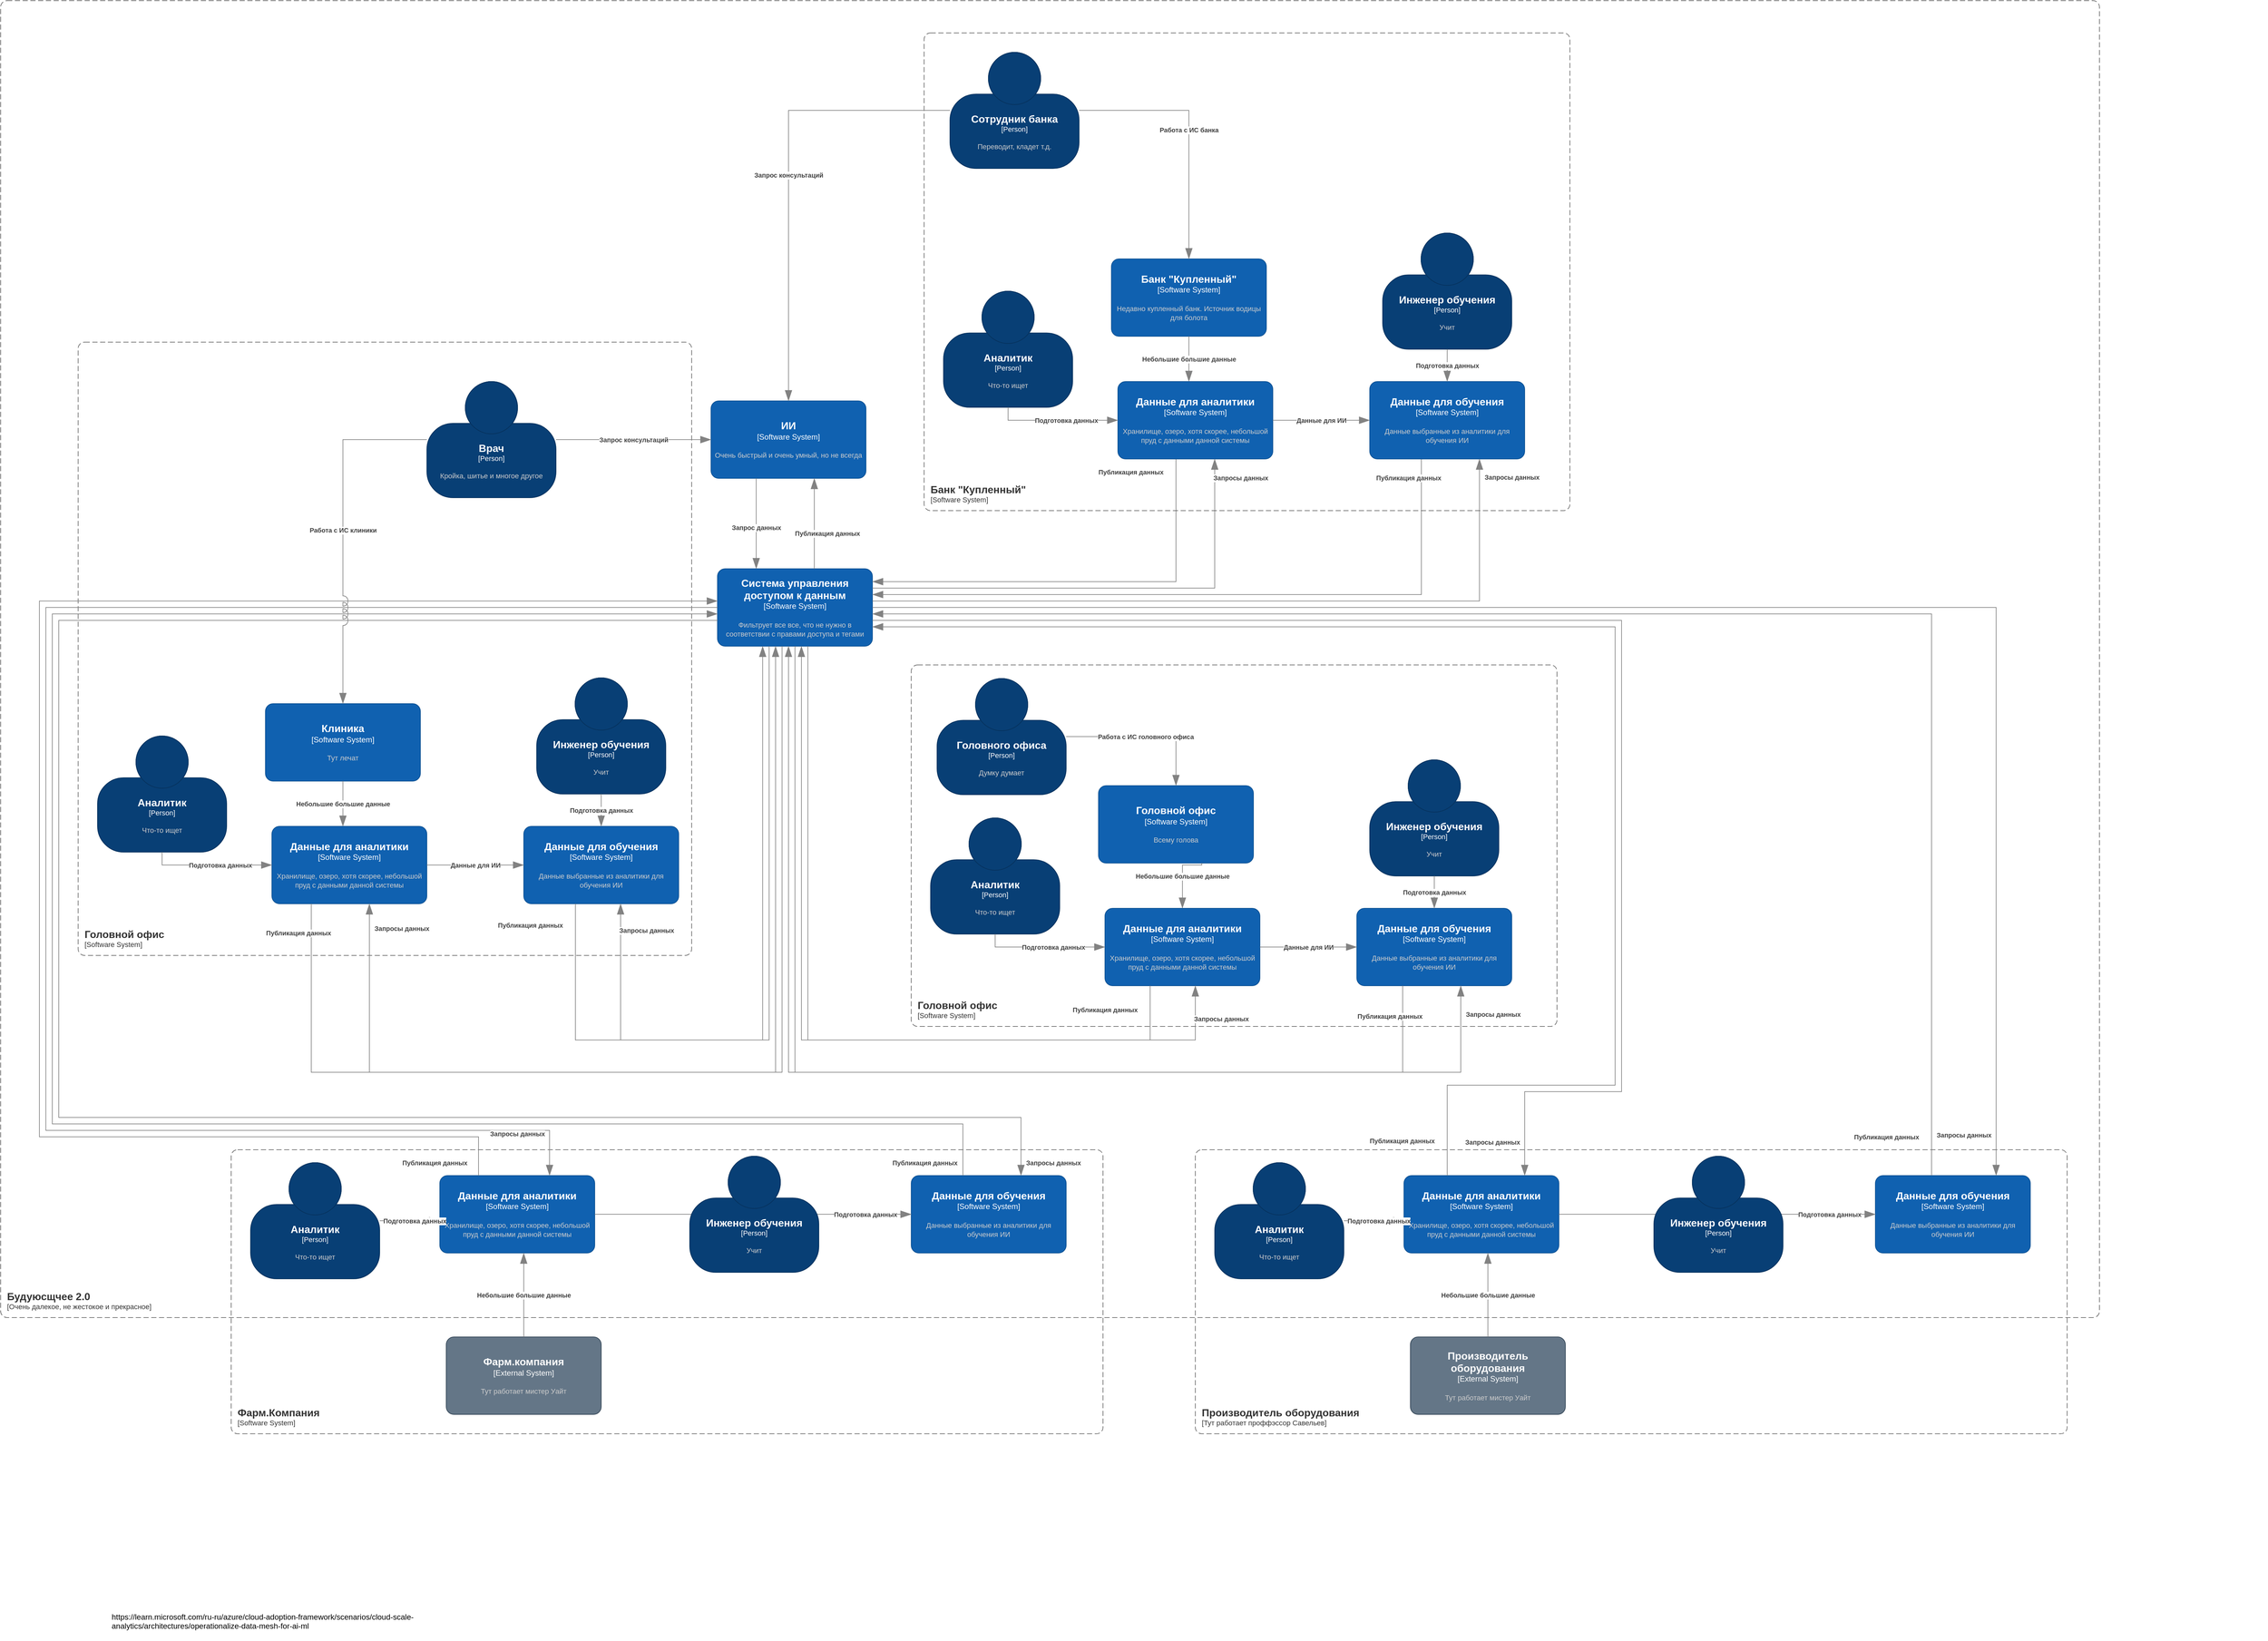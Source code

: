 <mxfile version="26.2.14">
  <diagram name="Страница — 1" id="aGvk24dkF4RmM80dlC_V">
    <mxGraphModel dx="2893" dy="2280" grid="1" gridSize="10" guides="1" tooltips="1" connect="1" arrows="1" fold="1" page="1" pageScale="1" pageWidth="827" pageHeight="1169" math="0" shadow="0">
      <root>
        <mxCell id="0" />
        <mxCell id="1" parent="0" />
        <object placeholders="1" c4Name="Врач" c4Type="Person" c4Description="Кройка, шитье и многое другое" label="&lt;font style=&quot;font-size: 16px&quot;&gt;&lt;b&gt;%c4Name%&lt;/b&gt;&lt;/font&gt;&lt;div&gt;[%c4Type%]&lt;/div&gt;&lt;br&gt;&lt;div&gt;&lt;font style=&quot;font-size: 11px&quot;&gt;&lt;font color=&quot;#cccccc&quot;&gt;%c4Description%&lt;/font&gt;&lt;/div&gt;" id="qkIq2tXFl79Hgy0URCup-1">
          <mxCell style="html=1;fontSize=11;dashed=0;whiteSpace=wrap;fillColor=#083F75;strokeColor=#06315C;fontColor=#ffffff;shape=mxgraph.c4.person2;align=center;metaEdit=1;points=[[0.5,0,0],[1,0.5,0],[1,0.75,0],[0.75,1,0],[0.5,1,0],[0.25,1,0],[0,0.75,0],[0,0.5,0]];resizable=0;" parent="1" vertex="1">
            <mxGeometry x="130" y="290" width="200" height="180" as="geometry" />
          </mxCell>
        </object>
        <object placeholders="1" c4Name="ИИ" c4Type="Software System" c4Description="Очень быстрый и очень умный, но не всегда" label="&lt;font style=&quot;font-size: 16px&quot;&gt;&lt;b&gt;%c4Name%&lt;/b&gt;&lt;/font&gt;&lt;div&gt;[%c4Type%]&lt;/div&gt;&lt;br&gt;&lt;div&gt;&lt;font style=&quot;font-size: 11px&quot;&gt;&lt;font color=&quot;#cccccc&quot;&gt;%c4Description%&lt;/font&gt;&lt;/div&gt;" id="qkIq2tXFl79Hgy0URCup-2">
          <mxCell style="rounded=1;whiteSpace=wrap;html=1;labelBackgroundColor=none;fillColor=#1061B0;fontColor=#ffffff;align=center;arcSize=10;strokeColor=#0D5091;metaEdit=1;resizable=0;points=[[0.25,0,0],[0.5,0,0],[0.75,0,0],[1,0.25,0],[1,0.5,0],[1,0.75,0],[0.75,1,0],[0.5,1,0],[0.25,1,0],[0,0.75,0],[0,0.5,0],[0,0.25,0]];" parent="1" vertex="1">
            <mxGeometry x="570" y="320" width="240" height="120" as="geometry" />
          </mxCell>
        </object>
        <object placeholders="1" c4Name="Будуюсщчее 2.0" c4Type="SystemScopeBoundary" c4Application="Очень далекое, не жестокое и прекрасное" label="&lt;font style=&quot;font-size: 16px&quot;&gt;&lt;b&gt;&lt;div style=&quot;text-align: left&quot;&gt;%c4Name%&lt;/div&gt;&lt;/b&gt;&lt;/font&gt;&lt;div style=&quot;text-align: left&quot;&gt;[%c4Application%]&lt;/div&gt;" id="qkIq2tXFl79Hgy0URCup-4">
          <mxCell style="rounded=1;fontSize=11;whiteSpace=wrap;html=1;dashed=1;arcSize=20;fillColor=none;strokeColor=#666666;fontColor=#333333;labelBackgroundColor=none;align=left;verticalAlign=bottom;labelBorderColor=none;spacingTop=0;spacing=10;dashPattern=8 4;metaEdit=1;rotatable=0;perimeter=rectanglePerimeter;noLabel=0;labelPadding=0;allowArrows=0;connectable=0;expand=0;recursiveResize=0;editable=1;pointerEvents=0;absoluteArcSize=1;points=[[0.25,0,0],[0.5,0,0],[0.75,0,0],[1,0.25,0],[1,0.5,0],[1,0.75,0],[0.75,1,0],[0.5,1,0],[0.25,1,0],[0,0.75,0],[0,0.5,0],[0,0.25,0]];" parent="1" vertex="1">
            <mxGeometry x="-530" y="-300" width="3250" height="2040" as="geometry" />
          </mxCell>
        </object>
        <object placeholders="1" c4Name="Система управления доступом к данным" c4Type="Software System" c4Description="Фильтрует все все, что не нужно в соответствии с правами доступа и тегами" label="&lt;font style=&quot;font-size: 16px&quot;&gt;&lt;b&gt;%c4Name%&lt;/b&gt;&lt;/font&gt;&lt;div&gt;[%c4Type%]&lt;/div&gt;&lt;br&gt;&lt;div&gt;&lt;font style=&quot;font-size: 11px&quot;&gt;&lt;font color=&quot;#cccccc&quot;&gt;%c4Description%&lt;/font&gt;&lt;/div&gt;" id="qkIq2tXFl79Hgy0URCup-8">
          <mxCell style="rounded=1;whiteSpace=wrap;html=1;labelBackgroundColor=none;fillColor=#1061B0;fontColor=#ffffff;align=center;arcSize=10;strokeColor=#0D5091;metaEdit=1;resizable=0;points=[[0.25,0,0],[0.5,0,0],[0.75,0,0],[1,0.25,0],[1,0.5,0],[1,0.75,0],[0.75,1,0],[0.5,1,0],[0.25,1,0],[0,0.75,0],[0,0.5,0],[0,0.25,0]];" parent="1" vertex="1">
            <mxGeometry x="580" y="580" width="240" height="120" as="geometry" />
          </mxCell>
        </object>
        <object placeholders="1" c4Type="Relationship" c4Description="Публикация данных" label="&lt;div style=&quot;text-align: left&quot;&gt;&lt;div style=&quot;text-align: center&quot;&gt;&lt;b&gt;%c4Description%&lt;/b&gt;&lt;/div&gt;" id="qkIq2tXFl79Hgy0URCup-9">
          <mxCell style="endArrow=blockThin;html=1;fontSize=10;fontColor=#404040;strokeWidth=1;endFill=1;strokeColor=#828282;elbow=vertical;metaEdit=1;endSize=14;startSize=14;jumpStyle=arc;jumpSize=16;rounded=0;edgeStyle=orthogonalEdgeStyle;" parent="1" source="qkIq2tXFl79Hgy0URCup-16" target="qkIq2tXFl79Hgy0URCup-8" edge="1">
            <mxGeometry x="-0.941" y="-70" width="240" relative="1" as="geometry">
              <mxPoint x="1140" y="880" as="sourcePoint" />
              <mxPoint x="1010" y="570" as="targetPoint" />
              <Array as="points">
                <mxPoint x="1290" y="600" />
              </Array>
              <mxPoint as="offset" />
            </mxGeometry>
          </mxCell>
        </object>
        <object placeholders="1" c4Type="Relationship" c4Description="Публикация данных" label="&lt;div style=&quot;text-align: left&quot;&gt;&lt;div style=&quot;text-align: center&quot;&gt;&lt;b&gt;%c4Description%&lt;/b&gt;&lt;/div&gt;" id="qkIq2tXFl79Hgy0URCup-11">
          <mxCell style="endArrow=blockThin;html=1;fontSize=10;fontColor=#404040;strokeWidth=1;endFill=1;strokeColor=#828282;elbow=vertical;metaEdit=1;endSize=14;startSize=14;jumpStyle=arc;jumpSize=16;rounded=0;edgeStyle=orthogonalEdgeStyle;" parent="1" source="qkIq2tXFl79Hgy0URCup-8" target="qkIq2tXFl79Hgy0URCup-2" edge="1">
            <mxGeometry x="-0.067" y="-10" width="240" relative="1" as="geometry">
              <mxPoint x="770" y="570" as="sourcePoint" />
              <mxPoint x="1010" y="570" as="targetPoint" />
              <Array as="points">
                <mxPoint x="730" y="530" />
                <mxPoint x="730" y="530" />
              </Array>
              <mxPoint x="10" y="10" as="offset" />
            </mxGeometry>
          </mxCell>
        </object>
        <object placeholders="1" c4Type="Relationship" c4Description="Запросы данных" label="&lt;div style=&quot;text-align: left&quot;&gt;&lt;div style=&quot;text-align: center&quot;&gt;&lt;b&gt;%c4Description%&lt;/b&gt;&lt;/div&gt;" id="qkIq2tXFl79Hgy0URCup-12">
          <mxCell style="endArrow=blockThin;html=1;fontSize=10;fontColor=#404040;strokeWidth=1;endFill=1;strokeColor=#828282;elbow=vertical;metaEdit=1;endSize=14;startSize=14;jumpStyle=arc;jumpSize=16;rounded=0;edgeStyle=orthogonalEdgeStyle;" parent="1" source="qkIq2tXFl79Hgy0URCup-8" target="qkIq2tXFl79Hgy0URCup-16" edge="1">
            <mxGeometry x="0.922" y="-40" width="240" relative="1" as="geometry">
              <mxPoint x="800" y="510" as="sourcePoint" />
              <mxPoint x="1030" y="880" as="targetPoint" />
              <Array as="points">
                <mxPoint x="1350" y="610" />
              </Array>
              <mxPoint as="offset" />
            </mxGeometry>
          </mxCell>
        </object>
        <object placeholders="1" c4Type="Relationship" c4Description="Запрос данных" label="&lt;div style=&quot;text-align: left&quot;&gt;&lt;div style=&quot;text-align: center&quot;&gt;&lt;b&gt;%c4Description%&lt;/b&gt;&lt;/div&gt;" id="qkIq2tXFl79Hgy0URCup-14">
          <mxCell style="endArrow=blockThin;html=1;fontSize=10;fontColor=#404040;strokeWidth=1;endFill=1;strokeColor=#828282;elbow=vertical;metaEdit=1;endSize=14;startSize=14;jumpStyle=arc;jumpSize=16;rounded=0;edgeStyle=orthogonalEdgeStyle;" parent="1" source="qkIq2tXFl79Hgy0URCup-2" target="qkIq2tXFl79Hgy0URCup-8" edge="1">
            <mxGeometry x="-0.067" y="-10" width="240" relative="1" as="geometry">
              <mxPoint x="710" y="590" as="sourcePoint" />
              <mxPoint x="700" y="450" as="targetPoint" />
              <mxPoint x="10" y="10" as="offset" />
              <Array as="points">
                <mxPoint x="640" y="530" />
                <mxPoint x="640" y="530" />
              </Array>
            </mxGeometry>
          </mxCell>
        </object>
        <object placeholders="1" c4Type="Relationship" c4Description="Запросы данных" label="&lt;div style=&quot;text-align: left&quot;&gt;&lt;div style=&quot;text-align: center&quot;&gt;&lt;b&gt;%c4Description%&lt;/b&gt;&lt;/div&gt;" id="qkIq2tXFl79Hgy0URCup-20">
          <mxCell style="endArrow=blockThin;html=1;fontSize=10;fontColor=#404040;strokeWidth=1;endFill=1;strokeColor=#828282;elbow=vertical;metaEdit=1;endSize=14;startSize=14;jumpStyle=arc;jumpSize=16;rounded=0;edgeStyle=orthogonalEdgeStyle;" parent="1" source="qkIq2tXFl79Hgy0URCup-8" edge="1">
            <mxGeometry x="0.952" y="-50" width="240" relative="1" as="geometry">
              <mxPoint x="780" y="680" as="sourcePoint" />
              <mxPoint x="1760" y="410" as="targetPoint" />
              <Array as="points">
                <mxPoint x="1760" y="630" />
              </Array>
              <mxPoint as="offset" />
            </mxGeometry>
          </mxCell>
        </object>
        <object placeholders="1" c4Type="Relationship" c4Description="Публикация данных" label="&lt;div style=&quot;text-align: left&quot;&gt;&lt;div style=&quot;text-align: center&quot;&gt;&lt;b&gt;%c4Description%&lt;/b&gt;&lt;/div&gt;" id="qkIq2tXFl79Hgy0URCup-21">
          <mxCell style="endArrow=blockThin;html=1;fontSize=10;fontColor=#404040;strokeWidth=1;endFill=1;strokeColor=#828282;elbow=vertical;metaEdit=1;endSize=14;startSize=14;jumpStyle=arc;jumpSize=16;rounded=0;edgeStyle=orthogonalEdgeStyle;" parent="1" source="qkIq2tXFl79Hgy0URCup-17" target="qkIq2tXFl79Hgy0URCup-8" edge="1">
            <mxGeometry x="-0.946" y="-20" width="240" relative="1" as="geometry">
              <mxPoint x="1300" y="420" as="sourcePoint" />
              <mxPoint x="830" y="630" as="targetPoint" />
              <Array as="points">
                <mxPoint x="1670" y="620" />
              </Array>
              <mxPoint as="offset" />
            </mxGeometry>
          </mxCell>
        </object>
        <mxCell id="qkIq2tXFl79Hgy0URCup-28" value="" style="group" parent="1" vertex="1" connectable="0">
          <mxGeometry x="900" y="50" width="1000" height="440" as="geometry" />
        </mxCell>
        <object placeholders="1" c4Name="Банк &quot;Купленный&quot;" c4Type="Software System" c4Description="Недавно купленный банк. Источник водицы для болота" label="&lt;font style=&quot;font-size: 16px&quot;&gt;&lt;b&gt;%c4Name%&lt;/b&gt;&lt;/font&gt;&lt;div&gt;[%c4Type%]&lt;/div&gt;&lt;br&gt;&lt;div&gt;&lt;font style=&quot;font-size: 11px&quot;&gt;&lt;font color=&quot;#cccccc&quot;&gt;%c4Description%&lt;/font&gt;&lt;/div&gt;" id="qkIq2tXFl79Hgy0URCup-5">
          <mxCell style="rounded=1;whiteSpace=wrap;html=1;labelBackgroundColor=none;fillColor=#1061B0;fontColor=#ffffff;align=center;arcSize=10;strokeColor=#0D5091;metaEdit=1;resizable=0;points=[[0.25,0,0],[0.5,0,0],[0.75,0,0],[1,0.25,0],[1,0.5,0],[1,0.75,0],[0.75,1,0],[0.5,1,0],[0.25,1,0],[0,0.75,0],[0,0.5,0],[0,0.25,0]];" parent="qkIq2tXFl79Hgy0URCup-28" vertex="1">
            <mxGeometry x="290" y="50" width="240" height="120" as="geometry" />
          </mxCell>
        </object>
        <object placeholders="1" c4Type="Relationship" c4Description="Небольшие большие данные" label="&lt;div style=&quot;text-align: left&quot;&gt;&lt;div style=&quot;text-align: center&quot;&gt;&lt;b&gt;%c4Description%&lt;/b&gt;&lt;/div&gt;" id="qkIq2tXFl79Hgy0URCup-6">
          <mxCell style="endArrow=blockThin;html=1;fontSize=10;fontColor=#404040;strokeWidth=1;endFill=1;strokeColor=#828282;elbow=vertical;metaEdit=1;endSize=14;startSize=14;jumpStyle=arc;jumpSize=16;rounded=0;edgeStyle=orthogonalEdgeStyle;" parent="qkIq2tXFl79Hgy0URCup-28" source="qkIq2tXFl79Hgy0URCup-5" target="qkIq2tXFl79Hgy0URCup-16" edge="1">
            <mxGeometry width="240" relative="1" as="geometry">
              <mxPoint x="350" y="210" as="sourcePoint" />
              <mxPoint x="280" y="410" as="targetPoint" />
              <Array as="points">
                <mxPoint x="450" y="310" />
              </Array>
            </mxGeometry>
          </mxCell>
        </object>
        <object placeholders="1" c4Name="Банк &quot;Купленный&quot;" c4Type="SystemScopeBoundary" c4Application="Software System" label="&lt;font style=&quot;font-size: 16px&quot;&gt;&lt;b&gt;&lt;div style=&quot;text-align: left&quot;&gt;%c4Name%&lt;/div&gt;&lt;/b&gt;&lt;/font&gt;&lt;div style=&quot;text-align: left&quot;&gt;[%c4Application%]&lt;/div&gt;" id="qkIq2tXFl79Hgy0URCup-15">
          <mxCell style="rounded=1;fontSize=11;whiteSpace=wrap;html=1;dashed=1;arcSize=20;fillColor=none;strokeColor=#666666;fontColor=#333333;labelBackgroundColor=none;align=left;verticalAlign=bottom;labelBorderColor=none;spacingTop=0;spacing=10;dashPattern=8 4;metaEdit=1;rotatable=0;perimeter=rectanglePerimeter;noLabel=0;labelPadding=0;allowArrows=0;connectable=0;expand=0;recursiveResize=0;editable=1;pointerEvents=0;absoluteArcSize=1;points=[[0.25,0,0],[0.5,0,0],[0.75,0,0],[1,0.25,0],[1,0.5,0],[1,0.75,0],[0.75,1,0],[0.5,1,0],[0.25,1,0],[0,0.75,0],[0,0.5,0],[0,0.25,0]];" parent="qkIq2tXFl79Hgy0URCup-28" vertex="1">
            <mxGeometry y="-300" width="1000" height="740" as="geometry" />
          </mxCell>
        </object>
        <object placeholders="1" c4Name="Данные для аналитики" c4Type="Software System" c4Description="Хранилище, озеро, хотя скорее, небольшой пруд с данными данной системы" label="&lt;font style=&quot;font-size: 16px&quot;&gt;&lt;b&gt;%c4Name%&lt;/b&gt;&lt;/font&gt;&lt;div&gt;[%c4Type%]&lt;/div&gt;&lt;br&gt;&lt;div&gt;&lt;font style=&quot;font-size: 11px&quot;&gt;&lt;font color=&quot;#cccccc&quot;&gt;%c4Description%&lt;/font&gt;&lt;/div&gt;" id="qkIq2tXFl79Hgy0URCup-16">
          <mxCell style="rounded=1;whiteSpace=wrap;html=1;labelBackgroundColor=none;fillColor=#1061B0;fontColor=#ffffff;align=center;arcSize=10;strokeColor=#0D5091;metaEdit=1;resizable=0;points=[[0.25,0,0],[0.5,0,0],[0.75,0,0],[1,0.25,0],[1,0.5,0],[1,0.75,0],[0.75,1,0],[0.5,1,0],[0.25,1,0],[0,0.75,0],[0,0.5,0],[0,0.25,0]];" parent="qkIq2tXFl79Hgy0URCup-28" vertex="1">
            <mxGeometry x="300" y="240" width="240" height="120" as="geometry" />
          </mxCell>
        </object>
        <object placeholders="1" c4Name="Данные для обучения" c4Type="Software System" c4Description="Данные выбранные из аналитики для обучения ИИ" label="&lt;font style=&quot;font-size: 16px&quot;&gt;&lt;b&gt;%c4Name%&lt;/b&gt;&lt;/font&gt;&lt;div&gt;[%c4Type%]&lt;/div&gt;&lt;br&gt;&lt;div&gt;&lt;font style=&quot;font-size: 11px&quot;&gt;&lt;font color=&quot;#cccccc&quot;&gt;%c4Description%&lt;/font&gt;&lt;/div&gt;" id="qkIq2tXFl79Hgy0URCup-17">
          <mxCell style="rounded=1;whiteSpace=wrap;html=1;labelBackgroundColor=none;fillColor=#1061B0;fontColor=#ffffff;align=center;arcSize=10;strokeColor=#0D5091;metaEdit=1;resizable=0;points=[[0.25,0,0],[0.5,0,0],[0.75,0,0],[1,0.25,0],[1,0.5,0],[1,0.75,0],[0.75,1,0],[0.5,1,0],[0.25,1,0],[0,0.75,0],[0,0.5,0],[0,0.25,0]];" parent="qkIq2tXFl79Hgy0URCup-28" vertex="1">
            <mxGeometry x="690" y="240" width="240" height="120" as="geometry" />
          </mxCell>
        </object>
        <object placeholders="1" c4Type="Relationship" c4Description="Данные для ИИ" label="&lt;div style=&quot;text-align: left&quot;&gt;&lt;div style=&quot;text-align: center&quot;&gt;&lt;b&gt;%c4Description%&lt;/b&gt;&lt;/div&gt;" id="qkIq2tXFl79Hgy0URCup-18">
          <mxCell style="endArrow=blockThin;html=1;fontSize=10;fontColor=#404040;strokeWidth=1;endFill=1;strokeColor=#828282;elbow=vertical;metaEdit=1;endSize=14;startSize=14;jumpStyle=arc;jumpSize=16;rounded=0;edgeStyle=orthogonalEdgeStyle;" parent="qkIq2tXFl79Hgy0URCup-28" source="qkIq2tXFl79Hgy0URCup-16" target="qkIq2tXFl79Hgy0URCup-17" edge="1">
            <mxGeometry width="240" relative="1" as="geometry">
              <mxPoint x="500" y="520" as="sourcePoint" />
              <mxPoint x="740" y="520" as="targetPoint" />
            </mxGeometry>
          </mxCell>
        </object>
        <object placeholders="1" c4Name="Аналитик" c4Type="Person" c4Description="Что-то ищет" label="&lt;font style=&quot;font-size: 16px&quot;&gt;&lt;b&gt;%c4Name%&lt;/b&gt;&lt;/font&gt;&lt;div&gt;[%c4Type%]&lt;/div&gt;&lt;br&gt;&lt;div&gt;&lt;font style=&quot;font-size: 11px&quot;&gt;&lt;font color=&quot;#cccccc&quot;&gt;%c4Description%&lt;/font&gt;&lt;/div&gt;" id="qkIq2tXFl79Hgy0URCup-23">
          <mxCell style="html=1;fontSize=11;dashed=0;whiteSpace=wrap;fillColor=#083F75;strokeColor=#06315C;fontColor=#ffffff;shape=mxgraph.c4.person2;align=center;metaEdit=1;points=[[0.5,0,0],[1,0.5,0],[1,0.75,0],[0.75,1,0],[0.5,1,0],[0.25,1,0],[0,0.75,0],[0,0.5,0]];resizable=0;" parent="qkIq2tXFl79Hgy0URCup-28" vertex="1">
            <mxGeometry x="30" y="100" width="200" height="180" as="geometry" />
          </mxCell>
        </object>
        <object placeholders="1" c4Type="Relationship" c4Description="Подготовка данных" label="&lt;div style=&quot;text-align: left&quot;&gt;&lt;div style=&quot;text-align: center&quot;&gt;&lt;b&gt;%c4Description%&lt;/b&gt;&lt;/div&gt;" id="qkIq2tXFl79Hgy0URCup-25">
          <mxCell style="endArrow=blockThin;html=1;fontSize=10;fontColor=#404040;strokeWidth=1;endFill=1;strokeColor=#828282;elbow=vertical;metaEdit=1;endSize=14;startSize=14;jumpStyle=arc;jumpSize=16;rounded=0;edgeStyle=orthogonalEdgeStyle;" parent="qkIq2tXFl79Hgy0URCup-28" source="qkIq2tXFl79Hgy0URCup-23" target="qkIq2tXFl79Hgy0URCup-16" edge="1">
            <mxGeometry x="0.158" width="240" relative="1" as="geometry">
              <mxPoint x="500" y="460" as="sourcePoint" />
              <mxPoint x="740" y="460" as="targetPoint" />
              <Array as="points">
                <mxPoint x="130" y="300" />
              </Array>
              <mxPoint as="offset" />
            </mxGeometry>
          </mxCell>
        </object>
        <object placeholders="1" c4Name="Инженер обучения" c4Type="Person" c4Description="Учит" label="&lt;font style=&quot;font-size: 16px&quot;&gt;&lt;b&gt;%c4Name%&lt;/b&gt;&lt;/font&gt;&lt;div&gt;[%c4Type%]&lt;/div&gt;&lt;br&gt;&lt;div&gt;&lt;font style=&quot;font-size: 11px&quot;&gt;&lt;font color=&quot;#cccccc&quot;&gt;%c4Description%&lt;/font&gt;&lt;/div&gt;" id="qkIq2tXFl79Hgy0URCup-26">
          <mxCell style="html=1;fontSize=11;dashed=0;whiteSpace=wrap;fillColor=#083F75;strokeColor=#06315C;fontColor=#ffffff;shape=mxgraph.c4.person2;align=center;metaEdit=1;points=[[0.5,0,0],[1,0.5,0],[1,0.75,0],[0.75,1,0],[0.5,1,0],[0.25,1,0],[0,0.75,0],[0,0.5,0]];resizable=0;" parent="qkIq2tXFl79Hgy0URCup-28" vertex="1">
            <mxGeometry x="710" y="10" width="200" height="180" as="geometry" />
          </mxCell>
        </object>
        <object placeholders="1" c4Type="Relationship" c4Description="Подготовка данных" label="&lt;div style=&quot;text-align: left&quot;&gt;&lt;div style=&quot;text-align: center&quot;&gt;&lt;b&gt;%c4Description%&lt;/b&gt;&lt;/div&gt;" id="qkIq2tXFl79Hgy0URCup-27">
          <mxCell style="endArrow=blockThin;html=1;fontSize=10;fontColor=#404040;strokeWidth=1;endFill=1;strokeColor=#828282;elbow=vertical;metaEdit=1;endSize=14;startSize=14;jumpStyle=arc;jumpSize=16;rounded=0;edgeStyle=orthogonalEdgeStyle;" parent="qkIq2tXFl79Hgy0URCup-28" source="qkIq2tXFl79Hgy0URCup-26" target="qkIq2tXFl79Hgy0URCup-17" edge="1">
            <mxGeometry width="240" relative="1" as="geometry">
              <mxPoint x="140" y="290" as="sourcePoint" />
              <mxPoint x="310" y="310" as="targetPoint" />
            </mxGeometry>
          </mxCell>
        </object>
        <mxCell id="qkIq2tXFl79Hgy0URCup-29" value="" style="group" parent="1" vertex="1" connectable="0">
          <mxGeometry x="880" y="729" width="1000" height="560" as="geometry" />
        </mxCell>
        <object placeholders="1" c4Name="Головной офис" c4Type="Software System" c4Description="Всему голова" label="&lt;font style=&quot;font-size: 16px&quot;&gt;&lt;b&gt;%c4Name%&lt;/b&gt;&lt;/font&gt;&lt;div&gt;[%c4Type%]&lt;/div&gt;&lt;br&gt;&lt;div&gt;&lt;font style=&quot;font-size: 11px&quot;&gt;&lt;font color=&quot;#cccccc&quot;&gt;%c4Description%&lt;/font&gt;&lt;/div&gt;" id="qkIq2tXFl79Hgy0URCup-30">
          <mxCell style="rounded=1;whiteSpace=wrap;html=1;labelBackgroundColor=none;fillColor=#1061B0;fontColor=#ffffff;align=center;arcSize=10;strokeColor=#0D5091;metaEdit=1;resizable=0;points=[[0.25,0,0],[0.5,0,0],[0.75,0,0],[1,0.25,0],[1,0.5,0],[1,0.75,0],[0.75,1,0],[0.5,1,0],[0.25,1,0],[0,0.75,0],[0,0.5,0],[0,0.25,0]];" parent="qkIq2tXFl79Hgy0URCup-29" vertex="1">
            <mxGeometry x="290" y="187" width="240" height="120" as="geometry" />
          </mxCell>
        </object>
        <object placeholders="1" c4Type="Relationship" c4Description="Небольшие большие данные" label="&lt;div style=&quot;text-align: left&quot;&gt;&lt;div style=&quot;text-align: center&quot;&gt;&lt;b&gt;%c4Description%&lt;/b&gt;&lt;/div&gt;" id="qkIq2tXFl79Hgy0URCup-31">
          <mxCell style="endArrow=blockThin;html=1;fontSize=10;fontColor=#404040;strokeWidth=1;endFill=1;strokeColor=#828282;elbow=vertical;metaEdit=1;endSize=14;startSize=14;jumpStyle=arc;jumpSize=16;rounded=0;edgeStyle=orthogonalEdgeStyle;" parent="qkIq2tXFl79Hgy0URCup-29" source="qkIq2tXFl79Hgy0URCup-30" target="qkIq2tXFl79Hgy0URCup-33" edge="1">
            <mxGeometry width="240" relative="1" as="geometry">
              <mxPoint x="350" y="210" as="sourcePoint" />
              <mxPoint x="280" y="410" as="targetPoint" />
              <Array as="points">
                <mxPoint x="450" y="310" />
              </Array>
            </mxGeometry>
          </mxCell>
        </object>
        <object placeholders="1" c4Name="Головной офис" c4Type="SystemScopeBoundary" c4Application="Software System" label="&lt;font style=&quot;font-size: 16px&quot;&gt;&lt;b&gt;&lt;div style=&quot;text-align: left&quot;&gt;%c4Name%&lt;/div&gt;&lt;/b&gt;&lt;/font&gt;&lt;div style=&quot;text-align: left&quot;&gt;[%c4Application%]&lt;/div&gt;" id="qkIq2tXFl79Hgy0URCup-32">
          <mxCell style="rounded=1;fontSize=11;whiteSpace=wrap;html=1;dashed=1;arcSize=20;fillColor=none;strokeColor=#666666;fontColor=#333333;labelBackgroundColor=none;align=left;verticalAlign=bottom;labelBorderColor=none;spacingTop=0;spacing=10;dashPattern=8 4;metaEdit=1;rotatable=0;perimeter=rectanglePerimeter;noLabel=0;labelPadding=0;allowArrows=0;connectable=0;expand=0;recursiveResize=0;editable=1;pointerEvents=0;absoluteArcSize=1;points=[[0.25,0,0],[0.5,0,0],[0.75,0,0],[1,0.25,0],[1,0.5,0],[1,0.75,0],[0.75,1,0],[0.5,1,0],[0.25,1,0],[0,0.75,0],[0,0.5,0],[0,0.25,0]];" parent="qkIq2tXFl79Hgy0URCup-29" vertex="1">
            <mxGeometry width="1000" height="560" as="geometry" />
          </mxCell>
        </object>
        <object placeholders="1" c4Name="Данные для аналитики" c4Type="Software System" c4Description="Хранилище, озеро, хотя скорее, небольшой пруд с данными данной системы" label="&lt;font style=&quot;font-size: 16px&quot;&gt;&lt;b&gt;%c4Name%&lt;/b&gt;&lt;/font&gt;&lt;div&gt;[%c4Type%]&lt;/div&gt;&lt;br&gt;&lt;div&gt;&lt;font style=&quot;font-size: 11px&quot;&gt;&lt;font color=&quot;#cccccc&quot;&gt;%c4Description%&lt;/font&gt;&lt;/div&gt;" id="qkIq2tXFl79Hgy0URCup-33">
          <mxCell style="rounded=1;whiteSpace=wrap;html=1;labelBackgroundColor=none;fillColor=#1061B0;fontColor=#ffffff;align=center;arcSize=10;strokeColor=#0D5091;metaEdit=1;resizable=0;points=[[0.25,0,0],[0.5,0,0],[0.75,0,0],[1,0.25,0],[1,0.5,0],[1,0.75,0],[0.75,1,0],[0.5,1,0],[0.25,1,0],[0,0.75,0],[0,0.5,0],[0,0.25,0]];" parent="qkIq2tXFl79Hgy0URCup-29" vertex="1">
            <mxGeometry x="300" y="377" width="240" height="120" as="geometry" />
          </mxCell>
        </object>
        <object placeholders="1" c4Name="Данные для обучения" c4Type="Software System" c4Description="Данные выбранные из аналитики для обучения ИИ" label="&lt;font style=&quot;font-size: 16px&quot;&gt;&lt;b&gt;%c4Name%&lt;/b&gt;&lt;/font&gt;&lt;div&gt;[%c4Type%]&lt;/div&gt;&lt;br&gt;&lt;div&gt;&lt;font style=&quot;font-size: 11px&quot;&gt;&lt;font color=&quot;#cccccc&quot;&gt;%c4Description%&lt;/font&gt;&lt;/div&gt;" id="qkIq2tXFl79Hgy0URCup-34">
          <mxCell style="rounded=1;whiteSpace=wrap;html=1;labelBackgroundColor=none;fillColor=#1061B0;fontColor=#ffffff;align=center;arcSize=10;strokeColor=#0D5091;metaEdit=1;resizable=0;points=[[0.25,0,0],[0.5,0,0],[0.75,0,0],[1,0.25,0],[1,0.5,0],[1,0.75,0],[0.75,1,0],[0.5,1,0],[0.25,1,0],[0,0.75,0],[0,0.5,0],[0,0.25,0]];" parent="qkIq2tXFl79Hgy0URCup-29" vertex="1">
            <mxGeometry x="690" y="377" width="240" height="120" as="geometry" />
          </mxCell>
        </object>
        <object placeholders="1" c4Type="Relationship" c4Description="Данные для ИИ" label="&lt;div style=&quot;text-align: left&quot;&gt;&lt;div style=&quot;text-align: center&quot;&gt;&lt;b&gt;%c4Description%&lt;/b&gt;&lt;/div&gt;" id="qkIq2tXFl79Hgy0URCup-35">
          <mxCell style="endArrow=blockThin;html=1;fontSize=10;fontColor=#404040;strokeWidth=1;endFill=1;strokeColor=#828282;elbow=vertical;metaEdit=1;endSize=14;startSize=14;jumpStyle=arc;jumpSize=16;rounded=0;edgeStyle=orthogonalEdgeStyle;" parent="qkIq2tXFl79Hgy0URCup-29" source="qkIq2tXFl79Hgy0URCup-33" target="qkIq2tXFl79Hgy0URCup-34" edge="1">
            <mxGeometry width="240" relative="1" as="geometry">
              <mxPoint x="500" y="520" as="sourcePoint" />
              <mxPoint x="740" y="520" as="targetPoint" />
            </mxGeometry>
          </mxCell>
        </object>
        <object placeholders="1" c4Name="Аналитик" c4Type="Person" c4Description="Что-то ищет" label="&lt;font style=&quot;font-size: 16px&quot;&gt;&lt;b&gt;%c4Name%&lt;/b&gt;&lt;/font&gt;&lt;div&gt;[%c4Type%]&lt;/div&gt;&lt;br&gt;&lt;div&gt;&lt;font style=&quot;font-size: 11px&quot;&gt;&lt;font color=&quot;#cccccc&quot;&gt;%c4Description%&lt;/font&gt;&lt;/div&gt;" id="qkIq2tXFl79Hgy0URCup-36">
          <mxCell style="html=1;fontSize=11;dashed=0;whiteSpace=wrap;fillColor=#083F75;strokeColor=#06315C;fontColor=#ffffff;shape=mxgraph.c4.person2;align=center;metaEdit=1;points=[[0.5,0,0],[1,0.5,0],[1,0.75,0],[0.75,1,0],[0.5,1,0],[0.25,1,0],[0,0.75,0],[0,0.5,0]];resizable=0;" parent="qkIq2tXFl79Hgy0URCup-29" vertex="1">
            <mxGeometry x="30" y="237" width="200" height="180" as="geometry" />
          </mxCell>
        </object>
        <object placeholders="1" c4Type="Relationship" c4Description="Подготовка данных" label="&lt;div style=&quot;text-align: left&quot;&gt;&lt;div style=&quot;text-align: center&quot;&gt;&lt;b&gt;%c4Description%&lt;/b&gt;&lt;/div&gt;" id="qkIq2tXFl79Hgy0URCup-37">
          <mxCell style="endArrow=blockThin;html=1;fontSize=10;fontColor=#404040;strokeWidth=1;endFill=1;strokeColor=#828282;elbow=vertical;metaEdit=1;endSize=14;startSize=14;jumpStyle=arc;jumpSize=16;rounded=0;edgeStyle=orthogonalEdgeStyle;" parent="qkIq2tXFl79Hgy0URCup-29" source="qkIq2tXFl79Hgy0URCup-36" target="qkIq2tXFl79Hgy0URCup-33" edge="1">
            <mxGeometry x="0.158" width="240" relative="1" as="geometry">
              <mxPoint x="500" y="460" as="sourcePoint" />
              <mxPoint x="740" y="460" as="targetPoint" />
              <Array as="points">
                <mxPoint x="130" y="300" />
              </Array>
              <mxPoint as="offset" />
            </mxGeometry>
          </mxCell>
        </object>
        <object placeholders="1" c4Name="Инженер обучения" c4Type="Person" c4Description="Учит" label="&lt;font style=&quot;font-size: 16px&quot;&gt;&lt;b&gt;%c4Name%&lt;/b&gt;&lt;/font&gt;&lt;div&gt;[%c4Type%]&lt;/div&gt;&lt;br&gt;&lt;div&gt;&lt;font style=&quot;font-size: 11px&quot;&gt;&lt;font color=&quot;#cccccc&quot;&gt;%c4Description%&lt;/font&gt;&lt;/div&gt;" id="qkIq2tXFl79Hgy0URCup-38">
          <mxCell style="html=1;fontSize=11;dashed=0;whiteSpace=wrap;fillColor=#083F75;strokeColor=#06315C;fontColor=#ffffff;shape=mxgraph.c4.person2;align=center;metaEdit=1;points=[[0.5,0,0],[1,0.5,0],[1,0.75,0],[0.75,1,0],[0.5,1,0],[0.25,1,0],[0,0.75,0],[0,0.5,0]];resizable=0;" parent="qkIq2tXFl79Hgy0URCup-29" vertex="1">
            <mxGeometry x="710" y="147" width="200" height="180" as="geometry" />
          </mxCell>
        </object>
        <object placeholders="1" c4Type="Relationship" c4Description="Подготовка данных" label="&lt;div style=&quot;text-align: left&quot;&gt;&lt;div style=&quot;text-align: center&quot;&gt;&lt;b&gt;%c4Description%&lt;/b&gt;&lt;/div&gt;" id="qkIq2tXFl79Hgy0URCup-39">
          <mxCell style="endArrow=blockThin;html=1;fontSize=10;fontColor=#404040;strokeWidth=1;endFill=1;strokeColor=#828282;elbow=vertical;metaEdit=1;endSize=14;startSize=14;jumpStyle=arc;jumpSize=16;rounded=0;edgeStyle=orthogonalEdgeStyle;" parent="qkIq2tXFl79Hgy0URCup-29" source="qkIq2tXFl79Hgy0URCup-38" target="qkIq2tXFl79Hgy0URCup-34" edge="1">
            <mxGeometry width="240" relative="1" as="geometry">
              <mxPoint x="140" y="290" as="sourcePoint" />
              <mxPoint x="310" y="310" as="targetPoint" />
            </mxGeometry>
          </mxCell>
        </object>
        <object placeholders="1" c4Name="Головного офиса" c4Type="Person" c4Description="Думку думает" label="&lt;font style=&quot;font-size: 16px&quot;&gt;&lt;b&gt;%c4Name%&lt;/b&gt;&lt;/font&gt;&lt;div&gt;[%c4Type%]&lt;/div&gt;&lt;br&gt;&lt;div&gt;&lt;font style=&quot;font-size: 11px&quot;&gt;&lt;font color=&quot;#cccccc&quot;&gt;%c4Description%&lt;/font&gt;&lt;/div&gt;" id="soOGA839N_4_trMZJZCc-7">
          <mxCell style="html=1;fontSize=11;dashed=0;whiteSpace=wrap;fillColor=#083F75;strokeColor=#06315C;fontColor=#ffffff;shape=mxgraph.c4.person2;align=center;metaEdit=1;points=[[0.5,0,0],[1,0.5,0],[1,0.75,0],[0.75,1,0],[0.5,1,0],[0.25,1,0],[0,0.75,0],[0,0.5,0]];resizable=0;" vertex="1" parent="qkIq2tXFl79Hgy0URCup-29">
            <mxGeometry x="40" y="21" width="200" height="180" as="geometry" />
          </mxCell>
        </object>
        <object placeholders="1" c4Type="Relationship" c4Description="Работа с ИС головного офиса" label="&lt;div style=&quot;text-align: left&quot;&gt;&lt;div style=&quot;text-align: center&quot;&gt;&lt;b&gt;%c4Description%&lt;/b&gt;&lt;/div&gt;" id="soOGA839N_4_trMZJZCc-10">
          <mxCell style="endArrow=blockThin;html=1;fontSize=10;fontColor=#404040;strokeWidth=1;endFill=1;strokeColor=#828282;elbow=vertical;metaEdit=1;endSize=14;startSize=14;jumpStyle=arc;jumpSize=16;rounded=0;edgeStyle=orthogonalEdgeStyle;" edge="1" parent="qkIq2tXFl79Hgy0URCup-29" source="soOGA839N_4_trMZJZCc-7" target="qkIq2tXFl79Hgy0URCup-30">
            <mxGeometry width="240" relative="1" as="geometry">
              <mxPoint x="270" y="-849" as="sourcePoint" />
              <mxPoint x="440" y="-619" as="targetPoint" />
              <Array as="points">
                <mxPoint x="410" y="111" />
              </Array>
            </mxGeometry>
          </mxCell>
        </object>
        <object placeholders="1" c4Type="Relationship" c4Description="Публикация данных" label="&lt;div style=&quot;text-align: left&quot;&gt;&lt;div style=&quot;text-align: center&quot;&gt;&lt;b&gt;%c4Description%&lt;/b&gt;&lt;/div&gt;" id="qkIq2tXFl79Hgy0URCup-40">
          <mxCell style="endArrow=blockThin;html=1;fontSize=10;fontColor=#404040;strokeWidth=1;endFill=1;strokeColor=#828282;elbow=vertical;metaEdit=1;endSize=14;startSize=14;jumpStyle=arc;jumpSize=16;rounded=0;edgeStyle=orthogonalEdgeStyle;" parent="1" source="qkIq2tXFl79Hgy0URCup-33" target="qkIq2tXFl79Hgy0URCup-8" edge="1">
            <mxGeometry x="-0.941" y="-70" width="240" relative="1" as="geometry">
              <mxPoint x="1280" y="1100" as="sourcePoint" />
              <mxPoint x="810" y="1310" as="targetPoint" />
              <Array as="points">
                <mxPoint x="1250" y="1310" />
                <mxPoint x="710" y="1310" />
              </Array>
              <mxPoint as="offset" />
            </mxGeometry>
          </mxCell>
        </object>
        <object placeholders="1" c4Type="Relationship" c4Description="Запросы данных" label="&lt;div style=&quot;text-align: left&quot;&gt;&lt;div style=&quot;text-align: center&quot;&gt;&lt;b&gt;%c4Description%&lt;/b&gt;&lt;/div&gt;" id="qkIq2tXFl79Hgy0URCup-41">
          <mxCell style="endArrow=blockThin;html=1;fontSize=10;fontColor=#404040;strokeWidth=1;endFill=1;strokeColor=#828282;elbow=vertical;metaEdit=1;endSize=14;startSize=14;jumpStyle=arc;jumpSize=16;rounded=0;edgeStyle=orthogonalEdgeStyle;" parent="1" source="qkIq2tXFl79Hgy0URCup-8" target="qkIq2tXFl79Hgy0URCup-33" edge="1">
            <mxGeometry x="0.922" y="-40" width="240" relative="1" as="geometry">
              <mxPoint x="810" y="1310" as="sourcePoint" />
              <mxPoint x="1340" y="1100" as="targetPoint" />
              <Array as="points">
                <mxPoint x="720" y="1310" />
                <mxPoint x="1320" y="1310" />
              </Array>
              <mxPoint as="offset" />
            </mxGeometry>
          </mxCell>
        </object>
        <object placeholders="1" c4Type="Relationship" c4Description="Запросы данных" label="&lt;div style=&quot;text-align: left&quot;&gt;&lt;div style=&quot;text-align: center&quot;&gt;&lt;b&gt;%c4Description%&lt;/b&gt;&lt;/div&gt;" id="qkIq2tXFl79Hgy0URCup-42">
          <mxCell style="endArrow=blockThin;html=1;fontSize=10;fontColor=#404040;strokeWidth=1;endFill=1;strokeColor=#828282;elbow=vertical;metaEdit=1;endSize=14;startSize=14;jumpStyle=arc;jumpSize=16;rounded=0;edgeStyle=orthogonalEdgeStyle;" parent="1" source="qkIq2tXFl79Hgy0URCup-8" target="qkIq2tXFl79Hgy0URCup-34" edge="1">
            <mxGeometry x="0.952" y="-50" width="240" relative="1" as="geometry">
              <mxPoint x="751" y="1360" as="sourcePoint" />
              <mxPoint x="1731" y="1090" as="targetPoint" />
              <Array as="points">
                <mxPoint x="700" y="1360" />
                <mxPoint x="1731" y="1360" />
              </Array>
              <mxPoint as="offset" />
            </mxGeometry>
          </mxCell>
        </object>
        <object placeholders="1" c4Type="Relationship" c4Description="Публикация данных" label="&lt;div style=&quot;text-align: left&quot;&gt;&lt;div style=&quot;text-align: center&quot;&gt;&lt;b&gt;%c4Description%&lt;/b&gt;&lt;/div&gt;" id="qkIq2tXFl79Hgy0URCup-43">
          <mxCell style="endArrow=blockThin;html=1;fontSize=10;fontColor=#404040;strokeWidth=1;endFill=1;strokeColor=#828282;elbow=vertical;metaEdit=1;endSize=14;startSize=14;jumpStyle=arc;jumpSize=16;rounded=0;edgeStyle=orthogonalEdgeStyle;" parent="1" source="qkIq2tXFl79Hgy0URCup-34" target="qkIq2tXFl79Hgy0URCup-8" edge="1">
            <mxGeometry x="-0.946" y="-20" width="240" relative="1" as="geometry">
              <mxPoint x="1641" y="1090" as="sourcePoint" />
              <mxPoint x="791" y="1360" as="targetPoint" />
              <Array as="points">
                <mxPoint x="1641" y="1360" />
                <mxPoint x="690" y="1360" />
              </Array>
              <mxPoint as="offset" />
            </mxGeometry>
          </mxCell>
        </object>
        <mxCell id="qkIq2tXFl79Hgy0URCup-44" value="" style="group" parent="1" vertex="1" connectable="0">
          <mxGeometry x="-410" y="739" width="1000" height="440" as="geometry" />
        </mxCell>
        <object placeholders="1" c4Name="Клиника" c4Type="Software System" c4Description="Тут лечат" label="&lt;font style=&quot;font-size: 16px&quot;&gt;&lt;b&gt;%c4Name%&lt;/b&gt;&lt;/font&gt;&lt;div&gt;[%c4Type%]&lt;/div&gt;&lt;br&gt;&lt;div&gt;&lt;font style=&quot;font-size: 11px&quot;&gt;&lt;font color=&quot;#cccccc&quot;&gt;%c4Description%&lt;/font&gt;&lt;/div&gt;" id="qkIq2tXFl79Hgy0URCup-45">
          <mxCell style="rounded=1;whiteSpace=wrap;html=1;labelBackgroundColor=none;fillColor=#1061B0;fontColor=#ffffff;align=center;arcSize=10;strokeColor=#0D5091;metaEdit=1;resizable=0;points=[[0.25,0,0],[0.5,0,0],[0.75,0,0],[1,0.25,0],[1,0.5,0],[1,0.75,0],[0.75,1,0],[0.5,1,0],[0.25,1,0],[0,0.75,0],[0,0.5,0],[0,0.25,0]];" parent="qkIq2tXFl79Hgy0URCup-44" vertex="1">
            <mxGeometry x="290" y="50" width="240" height="120" as="geometry" />
          </mxCell>
        </object>
        <object placeholders="1" c4Type="Relationship" c4Description="Небольшие большие данные" label="&lt;div style=&quot;text-align: left&quot;&gt;&lt;div style=&quot;text-align: center&quot;&gt;&lt;b&gt;%c4Description%&lt;/b&gt;&lt;/div&gt;" id="qkIq2tXFl79Hgy0URCup-46">
          <mxCell style="endArrow=blockThin;html=1;fontSize=10;fontColor=#404040;strokeWidth=1;endFill=1;strokeColor=#828282;elbow=vertical;metaEdit=1;endSize=14;startSize=14;jumpStyle=arc;jumpSize=16;rounded=0;edgeStyle=orthogonalEdgeStyle;" parent="qkIq2tXFl79Hgy0URCup-44" source="qkIq2tXFl79Hgy0URCup-45" target="qkIq2tXFl79Hgy0URCup-48" edge="1">
            <mxGeometry width="240" relative="1" as="geometry">
              <mxPoint x="350" y="210" as="sourcePoint" />
              <mxPoint x="280" y="410" as="targetPoint" />
              <Array as="points">
                <mxPoint x="450" y="310" />
              </Array>
            </mxGeometry>
          </mxCell>
        </object>
        <object placeholders="1" c4Name="Головной офис" c4Type="SystemScopeBoundary" c4Application="Software System" label="&lt;font style=&quot;font-size: 16px&quot;&gt;&lt;b&gt;&lt;div style=&quot;text-align: left&quot;&gt;%c4Name%&lt;/div&gt;&lt;/b&gt;&lt;/font&gt;&lt;div style=&quot;text-align: left&quot;&gt;[%c4Application%]&lt;/div&gt;" id="qkIq2tXFl79Hgy0URCup-47">
          <mxCell style="rounded=1;fontSize=11;whiteSpace=wrap;html=1;dashed=1;arcSize=20;fillColor=none;strokeColor=#666666;fontColor=#333333;labelBackgroundColor=none;align=left;verticalAlign=bottom;labelBorderColor=none;spacingTop=0;spacing=10;dashPattern=8 4;metaEdit=1;rotatable=0;perimeter=rectanglePerimeter;noLabel=0;labelPadding=0;allowArrows=0;connectable=0;expand=0;recursiveResize=0;editable=1;pointerEvents=0;absoluteArcSize=1;points=[[0.25,0,0],[0.5,0,0],[0.75,0,0],[1,0.25,0],[1,0.5,0],[1,0.75,0],[0.75,1,0],[0.5,1,0],[0.25,1,0],[0,0.75,0],[0,0.5,0],[0,0.25,0]];" parent="qkIq2tXFl79Hgy0URCup-44" vertex="1">
            <mxGeometry y="-510" width="950" height="950" as="geometry" />
          </mxCell>
        </object>
        <object placeholders="1" c4Name="Данные для аналитики" c4Type="Software System" c4Description="Хранилище, озеро, хотя скорее, небольшой пруд с данными данной системы" label="&lt;font style=&quot;font-size: 16px&quot;&gt;&lt;b&gt;%c4Name%&lt;/b&gt;&lt;/font&gt;&lt;div&gt;[%c4Type%]&lt;/div&gt;&lt;br&gt;&lt;div&gt;&lt;font style=&quot;font-size: 11px&quot;&gt;&lt;font color=&quot;#cccccc&quot;&gt;%c4Description%&lt;/font&gt;&lt;/div&gt;" id="qkIq2tXFl79Hgy0URCup-48">
          <mxCell style="rounded=1;whiteSpace=wrap;html=1;labelBackgroundColor=none;fillColor=#1061B0;fontColor=#ffffff;align=center;arcSize=10;strokeColor=#0D5091;metaEdit=1;resizable=0;points=[[0.25,0,0],[0.5,0,0],[0.75,0,0],[1,0.25,0],[1,0.5,0],[1,0.75,0],[0.75,1,0],[0.5,1,0],[0.25,1,0],[0,0.75,0],[0,0.5,0],[0,0.25,0]];" parent="qkIq2tXFl79Hgy0URCup-44" vertex="1">
            <mxGeometry x="300" y="240" width="240" height="120" as="geometry" />
          </mxCell>
        </object>
        <object placeholders="1" c4Name="Данные для обучения" c4Type="Software System" c4Description="Данные выбранные из аналитики для обучения ИИ" label="&lt;font style=&quot;font-size: 16px&quot;&gt;&lt;b&gt;%c4Name%&lt;/b&gt;&lt;/font&gt;&lt;div&gt;[%c4Type%]&lt;/div&gt;&lt;br&gt;&lt;div&gt;&lt;font style=&quot;font-size: 11px&quot;&gt;&lt;font color=&quot;#cccccc&quot;&gt;%c4Description%&lt;/font&gt;&lt;/div&gt;" id="qkIq2tXFl79Hgy0URCup-49">
          <mxCell style="rounded=1;whiteSpace=wrap;html=1;labelBackgroundColor=none;fillColor=#1061B0;fontColor=#ffffff;align=center;arcSize=10;strokeColor=#0D5091;metaEdit=1;resizable=0;points=[[0.25,0,0],[0.5,0,0],[0.75,0,0],[1,0.25,0],[1,0.5,0],[1,0.75,0],[0.75,1,0],[0.5,1,0],[0.25,1,0],[0,0.75,0],[0,0.5,0],[0,0.25,0]];" parent="qkIq2tXFl79Hgy0URCup-44" vertex="1">
            <mxGeometry x="690" y="240" width="240" height="120" as="geometry" />
          </mxCell>
        </object>
        <object placeholders="1" c4Type="Relationship" c4Description="Данные для ИИ" label="&lt;div style=&quot;text-align: left&quot;&gt;&lt;div style=&quot;text-align: center&quot;&gt;&lt;b&gt;%c4Description%&lt;/b&gt;&lt;/div&gt;" id="qkIq2tXFl79Hgy0URCup-50">
          <mxCell style="endArrow=blockThin;html=1;fontSize=10;fontColor=#404040;strokeWidth=1;endFill=1;strokeColor=#828282;elbow=vertical;metaEdit=1;endSize=14;startSize=14;jumpStyle=arc;jumpSize=16;rounded=0;edgeStyle=orthogonalEdgeStyle;" parent="qkIq2tXFl79Hgy0URCup-44" source="qkIq2tXFl79Hgy0URCup-48" target="qkIq2tXFl79Hgy0URCup-49" edge="1">
            <mxGeometry width="240" relative="1" as="geometry">
              <mxPoint x="500" y="520" as="sourcePoint" />
              <mxPoint x="740" y="520" as="targetPoint" />
            </mxGeometry>
          </mxCell>
        </object>
        <object placeholders="1" c4Name="Аналитик" c4Type="Person" c4Description="Что-то ищет" label="&lt;font style=&quot;font-size: 16px&quot;&gt;&lt;b&gt;%c4Name%&lt;/b&gt;&lt;/font&gt;&lt;div&gt;[%c4Type%]&lt;/div&gt;&lt;br&gt;&lt;div&gt;&lt;font style=&quot;font-size: 11px&quot;&gt;&lt;font color=&quot;#cccccc&quot;&gt;%c4Description%&lt;/font&gt;&lt;/div&gt;" id="qkIq2tXFl79Hgy0URCup-51">
          <mxCell style="html=1;fontSize=11;dashed=0;whiteSpace=wrap;fillColor=#083F75;strokeColor=#06315C;fontColor=#ffffff;shape=mxgraph.c4.person2;align=center;metaEdit=1;points=[[0.5,0,0],[1,0.5,0],[1,0.75,0],[0.75,1,0],[0.5,1,0],[0.25,1,0],[0,0.75,0],[0,0.5,0]];resizable=0;" parent="qkIq2tXFl79Hgy0URCup-44" vertex="1">
            <mxGeometry x="30" y="100" width="200" height="180" as="geometry" />
          </mxCell>
        </object>
        <object placeholders="1" c4Type="Relationship" c4Description="Подготовка данных" label="&lt;div style=&quot;text-align: left&quot;&gt;&lt;div style=&quot;text-align: center&quot;&gt;&lt;b&gt;%c4Description%&lt;/b&gt;&lt;/div&gt;" id="qkIq2tXFl79Hgy0URCup-52">
          <mxCell style="endArrow=blockThin;html=1;fontSize=10;fontColor=#404040;strokeWidth=1;endFill=1;strokeColor=#828282;elbow=vertical;metaEdit=1;endSize=14;startSize=14;jumpStyle=arc;jumpSize=16;rounded=0;edgeStyle=orthogonalEdgeStyle;" parent="qkIq2tXFl79Hgy0URCup-44" source="qkIq2tXFl79Hgy0URCup-51" target="qkIq2tXFl79Hgy0URCup-48" edge="1">
            <mxGeometry x="0.158" width="240" relative="1" as="geometry">
              <mxPoint x="500" y="460" as="sourcePoint" />
              <mxPoint x="740" y="460" as="targetPoint" />
              <Array as="points">
                <mxPoint x="130" y="300" />
              </Array>
              <mxPoint as="offset" />
            </mxGeometry>
          </mxCell>
        </object>
        <object placeholders="1" c4Name="Инженер обучения" c4Type="Person" c4Description="Учит" label="&lt;font style=&quot;font-size: 16px&quot;&gt;&lt;b&gt;%c4Name%&lt;/b&gt;&lt;/font&gt;&lt;div&gt;[%c4Type%]&lt;/div&gt;&lt;br&gt;&lt;div&gt;&lt;font style=&quot;font-size: 11px&quot;&gt;&lt;font color=&quot;#cccccc&quot;&gt;%c4Description%&lt;/font&gt;&lt;/div&gt;" id="qkIq2tXFl79Hgy0URCup-53">
          <mxCell style="html=1;fontSize=11;dashed=0;whiteSpace=wrap;fillColor=#083F75;strokeColor=#06315C;fontColor=#ffffff;shape=mxgraph.c4.person2;align=center;metaEdit=1;points=[[0.5,0,0],[1,0.5,0],[1,0.75,0],[0.75,1,0],[0.5,1,0],[0.25,1,0],[0,0.75,0],[0,0.5,0]];resizable=0;" parent="qkIq2tXFl79Hgy0URCup-44" vertex="1">
            <mxGeometry x="710" y="10" width="200" height="180" as="geometry" />
          </mxCell>
        </object>
        <object placeholders="1" c4Type="Relationship" c4Description="Подготовка данных" label="&lt;div style=&quot;text-align: left&quot;&gt;&lt;div style=&quot;text-align: center&quot;&gt;&lt;b&gt;%c4Description%&lt;/b&gt;&lt;/div&gt;" id="qkIq2tXFl79Hgy0URCup-54">
          <mxCell style="endArrow=blockThin;html=1;fontSize=10;fontColor=#404040;strokeWidth=1;endFill=1;strokeColor=#828282;elbow=vertical;metaEdit=1;endSize=14;startSize=14;jumpStyle=arc;jumpSize=16;rounded=0;edgeStyle=orthogonalEdgeStyle;" parent="qkIq2tXFl79Hgy0URCup-44" source="qkIq2tXFl79Hgy0URCup-53" target="qkIq2tXFl79Hgy0URCup-49" edge="1">
            <mxGeometry width="240" relative="1" as="geometry">
              <mxPoint x="140" y="290" as="sourcePoint" />
              <mxPoint x="310" y="310" as="targetPoint" />
            </mxGeometry>
          </mxCell>
        </object>
        <object placeholders="1" c4Type="Relationship" c4Description="Публикация данных" label="&lt;div style=&quot;text-align: left&quot;&gt;&lt;div style=&quot;text-align: center&quot;&gt;&lt;b&gt;%c4Description%&lt;/b&gt;&lt;/div&gt;" id="qkIq2tXFl79Hgy0URCup-55">
          <mxCell style="endArrow=blockThin;html=1;fontSize=10;fontColor=#404040;strokeWidth=1;endFill=1;strokeColor=#828282;elbow=vertical;metaEdit=1;endSize=14;startSize=14;jumpStyle=arc;jumpSize=16;rounded=0;edgeStyle=orthogonalEdgeStyle;" parent="1" source="qkIq2tXFl79Hgy0URCup-49" target="qkIq2tXFl79Hgy0URCup-8" edge="1">
            <mxGeometry x="-0.941" y="-70" width="240" relative="1" as="geometry">
              <mxPoint x="360" y="1099" as="sourcePoint" />
              <mxPoint x="-190" y="710" as="targetPoint" />
              <Array as="points">
                <mxPoint x="360" y="1310" />
                <mxPoint x="650" y="1310" />
              </Array>
              <mxPoint as="offset" />
            </mxGeometry>
          </mxCell>
        </object>
        <object placeholders="1" c4Type="Relationship" c4Description="Запросы данных" label="&lt;div style=&quot;text-align: left&quot;&gt;&lt;div style=&quot;text-align: center&quot;&gt;&lt;b&gt;%c4Description%&lt;/b&gt;&lt;/div&gt;" id="qkIq2tXFl79Hgy0URCup-56">
          <mxCell style="endArrow=blockThin;html=1;fontSize=10;fontColor=#404040;strokeWidth=1;endFill=1;strokeColor=#828282;elbow=vertical;metaEdit=1;endSize=14;startSize=14;jumpStyle=arc;jumpSize=16;rounded=0;edgeStyle=orthogonalEdgeStyle;" parent="1" source="qkIq2tXFl79Hgy0URCup-8" target="qkIq2tXFl79Hgy0URCup-49" edge="1">
            <mxGeometry x="0.922" y="-40" width="240" relative="1" as="geometry">
              <mxPoint x="-190" y="710" as="sourcePoint" />
              <mxPoint x="430" y="1099" as="targetPoint" />
              <Array as="points">
                <mxPoint x="660" y="1310" />
                <mxPoint x="430" y="1310" />
              </Array>
              <mxPoint as="offset" />
            </mxGeometry>
          </mxCell>
        </object>
        <object placeholders="1" c4Type="Relationship" c4Description="Запросы данных" label="&lt;div style=&quot;text-align: left&quot;&gt;&lt;div style=&quot;text-align: center&quot;&gt;&lt;b&gt;%c4Description%&lt;/b&gt;&lt;/div&gt;" id="qkIq2tXFl79Hgy0URCup-57">
          <mxCell style="endArrow=blockThin;html=1;fontSize=10;fontColor=#404040;strokeWidth=1;endFill=1;strokeColor=#828282;elbow=vertical;metaEdit=1;endSize=14;startSize=14;jumpStyle=arc;jumpSize=16;rounded=0;edgeStyle=orthogonalEdgeStyle;" parent="1" source="qkIq2tXFl79Hgy0URCup-8" target="qkIq2tXFl79Hgy0URCup-48" edge="1">
            <mxGeometry x="0.952" y="-50" width="240" relative="1" as="geometry">
              <mxPoint x="-990" y="710" as="sourcePoint" />
              <mxPoint x="41" y="1099" as="targetPoint" />
              <Array as="points">
                <mxPoint x="680" y="1360" />
                <mxPoint x="41" y="1360" />
              </Array>
              <mxPoint as="offset" />
            </mxGeometry>
          </mxCell>
        </object>
        <object placeholders="1" c4Type="Relationship" c4Description="Публикация данных" label="&lt;div style=&quot;text-align: left&quot;&gt;&lt;div style=&quot;text-align: center&quot;&gt;&lt;b&gt;%c4Description%&lt;/b&gt;&lt;/div&gt;" id="qkIq2tXFl79Hgy0URCup-58">
          <mxCell style="endArrow=blockThin;html=1;fontSize=10;fontColor=#404040;strokeWidth=1;endFill=1;strokeColor=#828282;elbow=vertical;metaEdit=1;endSize=14;startSize=14;jumpStyle=arc;jumpSize=16;rounded=0;edgeStyle=orthogonalEdgeStyle;" parent="1" source="qkIq2tXFl79Hgy0URCup-48" target="qkIq2tXFl79Hgy0URCup-8" edge="1">
            <mxGeometry x="-0.946" y="-20" width="240" relative="1" as="geometry">
              <mxPoint x="-49" y="1099" as="sourcePoint" />
              <mxPoint x="-990" y="710" as="targetPoint" />
              <Array as="points">
                <mxPoint x="-49" y="1360" />
                <mxPoint x="670" y="1360" />
              </Array>
              <mxPoint as="offset" />
            </mxGeometry>
          </mxCell>
        </object>
        <mxCell id="qkIq2tXFl79Hgy0URCup-59" value="" style="group" parent="1" vertex="1" connectable="0">
          <mxGeometry x="-173" y="1480" width="1660" height="440" as="geometry" />
        </mxCell>
        <object placeholders="1" c4Name="Фарм.Компания" c4Type="SystemScopeBoundary" c4Application="Software System" label="&lt;font style=&quot;font-size: 16px&quot;&gt;&lt;b&gt;&lt;div style=&quot;text-align: left&quot;&gt;%c4Name%&lt;/div&gt;&lt;/b&gt;&lt;/font&gt;&lt;div style=&quot;text-align: left&quot;&gt;[%c4Application%]&lt;/div&gt;" id="qkIq2tXFl79Hgy0URCup-62">
          <mxCell style="rounded=1;fontSize=11;whiteSpace=wrap;html=1;dashed=1;arcSize=20;fillColor=none;strokeColor=#666666;fontColor=#333333;labelBackgroundColor=none;align=left;verticalAlign=bottom;labelBorderColor=none;spacingTop=0;spacing=10;dashPattern=8 4;metaEdit=1;rotatable=0;perimeter=rectanglePerimeter;noLabel=0;labelPadding=0;allowArrows=0;connectable=0;expand=0;recursiveResize=0;editable=1;pointerEvents=0;absoluteArcSize=1;points=[[0.25,0,0],[0.5,0,0],[0.75,0,0],[1,0.25,0],[1,0.5,0],[1,0.75,0],[0.75,1,0],[0.5,1,0],[0.25,1,0],[0,0.75,0],[0,0.5,0],[0,0.25,0]];" parent="qkIq2tXFl79Hgy0URCup-59" vertex="1">
            <mxGeometry width="1350" height="440" as="geometry" />
          </mxCell>
        </object>
        <object placeholders="1" c4Name="Данные для аналитики" c4Type="Software System" c4Description="Хранилище, озеро, хотя скорее, небольшой пруд с данными данной системы" label="&lt;font style=&quot;font-size: 16px&quot;&gt;&lt;b&gt;%c4Name%&lt;/b&gt;&lt;/font&gt;&lt;div&gt;[%c4Type%]&lt;/div&gt;&lt;br&gt;&lt;div&gt;&lt;font style=&quot;font-size: 11px&quot;&gt;&lt;font color=&quot;#cccccc&quot;&gt;%c4Description%&lt;/font&gt;&lt;/div&gt;" id="qkIq2tXFl79Hgy0URCup-63">
          <mxCell style="rounded=1;whiteSpace=wrap;html=1;labelBackgroundColor=none;fillColor=#1061B0;fontColor=#ffffff;align=center;arcSize=10;strokeColor=#0D5091;metaEdit=1;resizable=0;points=[[0.25,0,0],[0.5,0,0],[0.75,0,0],[1,0.25,0],[1,0.5,0],[1,0.75,0],[0.75,1,0],[0.5,1,0],[0.25,1,0],[0,0.75,0],[0,0.5,0],[0,0.25,0]];" parent="qkIq2tXFl79Hgy0URCup-59" vertex="1">
            <mxGeometry x="323" y="40" width="240" height="120" as="geometry" />
          </mxCell>
        </object>
        <object placeholders="1" c4Name="Данные для обучения" c4Type="Software System" c4Description="Данные выбранные из аналитики для обучения ИИ" label="&lt;font style=&quot;font-size: 16px&quot;&gt;&lt;b&gt;%c4Name%&lt;/b&gt;&lt;/font&gt;&lt;div&gt;[%c4Type%]&lt;/div&gt;&lt;br&gt;&lt;div&gt;&lt;font style=&quot;font-size: 11px&quot;&gt;&lt;font color=&quot;#cccccc&quot;&gt;%c4Description%&lt;/font&gt;&lt;/div&gt;" id="qkIq2tXFl79Hgy0URCup-64">
          <mxCell style="rounded=1;whiteSpace=wrap;html=1;labelBackgroundColor=none;fillColor=#1061B0;fontColor=#ffffff;align=center;arcSize=10;strokeColor=#0D5091;metaEdit=1;resizable=0;points=[[0.25,0,0],[0.5,0,0],[0.75,0,0],[1,0.25,0],[1,0.5,0],[1,0.75,0],[0.75,1,0],[0.5,1,0],[0.25,1,0],[0,0.75,0],[0,0.5,0],[0,0.25,0]];" parent="qkIq2tXFl79Hgy0URCup-59" vertex="1">
            <mxGeometry x="1053" y="40" width="240" height="120" as="geometry" />
          </mxCell>
        </object>
        <object placeholders="1" c4Type="Relationship" c4Description="Данные для ИИ" label="&lt;div style=&quot;text-align: left&quot;&gt;&lt;div style=&quot;text-align: center&quot;&gt;&lt;b&gt;%c4Description%&lt;/b&gt;&lt;/div&gt;" id="qkIq2tXFl79Hgy0URCup-65">
          <mxCell style="endArrow=blockThin;html=1;fontSize=10;fontColor=#404040;strokeWidth=1;endFill=1;strokeColor=#828282;elbow=vertical;metaEdit=1;endSize=14;startSize=14;jumpStyle=arc;jumpSize=16;rounded=0;edgeStyle=orthogonalEdgeStyle;" parent="qkIq2tXFl79Hgy0URCup-59" source="qkIq2tXFl79Hgy0URCup-63" target="qkIq2tXFl79Hgy0URCup-64" edge="1">
            <mxGeometry width="240" relative="1" as="geometry">
              <mxPoint x="500" y="520" as="sourcePoint" />
              <mxPoint x="740" y="520" as="targetPoint" />
            </mxGeometry>
          </mxCell>
        </object>
        <object placeholders="1" c4Name="Аналитик" c4Type="Person" c4Description="Что-то ищет" label="&lt;font style=&quot;font-size: 16px&quot;&gt;&lt;b&gt;%c4Name%&lt;/b&gt;&lt;/font&gt;&lt;div&gt;[%c4Type%]&lt;/div&gt;&lt;br&gt;&lt;div&gt;&lt;font style=&quot;font-size: 11px&quot;&gt;&lt;font color=&quot;#cccccc&quot;&gt;%c4Description%&lt;/font&gt;&lt;/div&gt;" id="qkIq2tXFl79Hgy0URCup-66">
          <mxCell style="html=1;fontSize=11;dashed=0;whiteSpace=wrap;fillColor=#083F75;strokeColor=#06315C;fontColor=#ffffff;shape=mxgraph.c4.person2;align=center;metaEdit=1;points=[[0.5,0,0],[1,0.5,0],[1,0.75,0],[0.75,1,0],[0.5,1,0],[0.25,1,0],[0,0.75,0],[0,0.5,0]];resizable=0;" parent="qkIq2tXFl79Hgy0URCup-59" vertex="1">
            <mxGeometry x="30" y="20" width="200" height="180" as="geometry" />
          </mxCell>
        </object>
        <object placeholders="1" c4Type="Relationship" c4Description="Подготовка данных" label="&lt;div style=&quot;text-align: left&quot;&gt;&lt;div style=&quot;text-align: center&quot;&gt;&lt;b&gt;%c4Description%&lt;/b&gt;&lt;/div&gt;" id="qkIq2tXFl79Hgy0URCup-67">
          <mxCell style="endArrow=blockThin;html=1;fontSize=10;fontColor=#404040;strokeWidth=1;endFill=1;strokeColor=#828282;elbow=vertical;metaEdit=1;endSize=14;startSize=14;jumpStyle=arc;jumpSize=16;rounded=0;edgeStyle=orthogonalEdgeStyle;" parent="qkIq2tXFl79Hgy0URCup-59" source="qkIq2tXFl79Hgy0URCup-66" target="qkIq2tXFl79Hgy0URCup-63" edge="1">
            <mxGeometry x="0.158" width="240" relative="1" as="geometry">
              <mxPoint x="500" y="460" as="sourcePoint" />
              <mxPoint x="740" y="460" as="targetPoint" />
              <Array as="points">
                <mxPoint x="130" y="60" />
              </Array>
              <mxPoint as="offset" />
            </mxGeometry>
          </mxCell>
        </object>
        <object placeholders="1" c4Name="Инженер обучения" c4Type="Person" c4Description="Учит" label="&lt;font style=&quot;font-size: 16px&quot;&gt;&lt;b&gt;%c4Name%&lt;/b&gt;&lt;/font&gt;&lt;div&gt;[%c4Type%]&lt;/div&gt;&lt;br&gt;&lt;div&gt;&lt;font style=&quot;font-size: 11px&quot;&gt;&lt;font color=&quot;#cccccc&quot;&gt;%c4Description%&lt;/font&gt;&lt;/div&gt;" id="qkIq2tXFl79Hgy0URCup-68">
          <mxCell style="html=1;fontSize=11;dashed=0;whiteSpace=wrap;fillColor=#083F75;strokeColor=#06315C;fontColor=#ffffff;shape=mxgraph.c4.person2;align=center;metaEdit=1;points=[[0.5,0,0],[1,0.5,0],[1,0.75,0],[0.75,1,0],[0.5,1,0],[0.25,1,0],[0,0.75,0],[0,0.5,0]];resizable=0;" parent="qkIq2tXFl79Hgy0URCup-59" vertex="1">
            <mxGeometry x="710" y="10" width="200" height="180" as="geometry" />
          </mxCell>
        </object>
        <object placeholders="1" c4Type="Relationship" c4Description="Подготовка данных" label="&lt;div style=&quot;text-align: left&quot;&gt;&lt;div style=&quot;text-align: center&quot;&gt;&lt;b&gt;%c4Description%&lt;/b&gt;&lt;/div&gt;" id="qkIq2tXFl79Hgy0URCup-69">
          <mxCell style="endArrow=blockThin;html=1;fontSize=10;fontColor=#404040;strokeWidth=1;endFill=1;strokeColor=#828282;elbow=vertical;metaEdit=1;endSize=14;startSize=14;jumpStyle=arc;jumpSize=16;rounded=0;edgeStyle=orthogonalEdgeStyle;" parent="qkIq2tXFl79Hgy0URCup-59" source="qkIq2tXFl79Hgy0URCup-68" target="qkIq2tXFl79Hgy0URCup-64" edge="1">
            <mxGeometry width="240" relative="1" as="geometry">
              <mxPoint x="140" y="290" as="sourcePoint" />
              <mxPoint x="310" y="310" as="targetPoint" />
            </mxGeometry>
          </mxCell>
        </object>
        <object placeholders="1" c4Name="Фарм.компания" c4Type="External System" c4Description="Тут работает мистер Уайт" label="&lt;font style=&quot;font-size: 16px&quot;&gt;&lt;b&gt;%c4Name%&lt;/b&gt;&lt;/font&gt;&lt;div&gt;[%c4Type%]&lt;/div&gt;&lt;br&gt;&lt;div&gt;&lt;font style=&quot;font-size: 11px&quot;&gt;&lt;font color=&quot;#cccccc&quot;&gt;%c4Description%&lt;/font&gt;&lt;/div&gt;" id="qkIq2tXFl79Hgy0URCup-60">
          <mxCell style="rounded=1;whiteSpace=wrap;html=1;labelBackgroundColor=none;fillColor=#647687;fontColor=#ffffff;align=center;arcSize=10;strokeColor=#314354;metaEdit=1;resizable=0;points=[[0.25,0,0],[0.5,0,0],[0.75,0,0],[1,0.25,0],[1,0.5,0],[1,0.75,0],[0.75,1,0],[0.5,1,0],[0.25,1,0],[0,0.75,0],[0,0.5,0],[0,0.25,0]];" parent="qkIq2tXFl79Hgy0URCup-59" vertex="1">
            <mxGeometry x="333" y="290" width="240" height="120" as="geometry" />
          </mxCell>
        </object>
        <object placeholders="1" c4Type="Relationship" c4Description="Небольшие большие данные" label="&lt;div style=&quot;text-align: left&quot;&gt;&lt;div style=&quot;text-align: center&quot;&gt;&lt;b&gt;%c4Description%&lt;/b&gt;&lt;/div&gt;" id="qkIq2tXFl79Hgy0URCup-61">
          <mxCell style="endArrow=blockThin;html=1;fontSize=10;fontColor=#404040;strokeWidth=1;endFill=1;strokeColor=#828282;elbow=vertical;metaEdit=1;endSize=14;startSize=14;jumpStyle=arc;jumpSize=16;rounded=0;edgeStyle=orthogonalEdgeStyle;" parent="qkIq2tXFl79Hgy0URCup-59" source="qkIq2tXFl79Hgy0URCup-60" target="qkIq2tXFl79Hgy0URCup-63" edge="1">
            <mxGeometry width="240" relative="1" as="geometry">
              <mxPoint x="353" y="200" as="sourcePoint" />
              <mxPoint x="283" y="400" as="targetPoint" />
              <Array as="points">
                <mxPoint x="453" y="300" />
              </Array>
            </mxGeometry>
          </mxCell>
        </object>
        <object placeholders="1" c4Type="Relationship" c4Description="Публикация данных" label="&lt;div style=&quot;text-align: left&quot;&gt;&lt;div style=&quot;text-align: center&quot;&gt;&lt;b&gt;%c4Description%&lt;/b&gt;&lt;/div&gt;" id="qkIq2tXFl79Hgy0URCup-70">
          <mxCell style="endArrow=blockThin;html=1;fontSize=10;fontColor=#404040;strokeWidth=1;endFill=1;strokeColor=#828282;elbow=vertical;metaEdit=1;endSize=14;startSize=14;jumpStyle=arc;jumpSize=16;rounded=0;edgeStyle=orthogonalEdgeStyle;" parent="1" source="qkIq2tXFl79Hgy0URCup-63" target="qkIq2tXFl79Hgy0URCup-8" edge="1">
            <mxGeometry x="-0.902" y="40" width="240" relative="1" as="geometry">
              <mxPoint x="-39" y="1109" as="sourcePoint" />
              <mxPoint x="680" y="710" as="targetPoint" />
              <Array as="points">
                <mxPoint x="210" y="1460" />
                <mxPoint x="-470" y="1460" />
                <mxPoint x="-470" y="630" />
              </Array>
              <mxPoint as="offset" />
            </mxGeometry>
          </mxCell>
        </object>
        <object placeholders="1" c4Type="Relationship" c4Description="Публикация данных" label="&lt;div style=&quot;text-align: left&quot;&gt;&lt;div style=&quot;text-align: center&quot;&gt;&lt;b&gt;%c4Description%&lt;/b&gt;&lt;/div&gt;" id="qkIq2tXFl79Hgy0URCup-71">
          <mxCell style="endArrow=blockThin;html=1;fontSize=10;fontColor=#404040;strokeWidth=1;endFill=1;strokeColor=#828282;elbow=vertical;metaEdit=1;endSize=14;startSize=14;jumpStyle=arc;jumpSize=16;rounded=0;edgeStyle=orthogonalEdgeStyle;" parent="1" source="qkIq2tXFl79Hgy0URCup-64" target="qkIq2tXFl79Hgy0URCup-8" edge="1">
            <mxGeometry x="-0.916" y="60" width="240" relative="1" as="geometry">
              <mxPoint x="280" y="1530" as="sourcePoint" />
              <mxPoint x="590" y="650" as="targetPoint" />
              <Array as="points">
                <mxPoint x="960" y="1440" />
                <mxPoint x="-450" y="1440" />
                <mxPoint x="-450" y="650" />
              </Array>
              <mxPoint as="offset" />
            </mxGeometry>
          </mxCell>
        </object>
        <object placeholders="1" c4Type="Relationship" c4Description="Запросы данных" label="&lt;div style=&quot;text-align: left&quot;&gt;&lt;div style=&quot;text-align: center&quot;&gt;&lt;b&gt;%c4Description%&lt;/b&gt;&lt;/div&gt;" id="qkIq2tXFl79Hgy0URCup-72">
          <mxCell style="endArrow=blockThin;html=1;fontSize=10;fontColor=#404040;strokeWidth=1;endFill=1;strokeColor=#828282;elbow=vertical;metaEdit=1;endSize=14;startSize=14;jumpStyle=arc;jumpSize=16;rounded=0;edgeStyle=orthogonalEdgeStyle;" parent="1" source="qkIq2tXFl79Hgy0URCup-8" target="qkIq2tXFl79Hgy0URCup-63" edge="1">
            <mxGeometry x="0.952" y="-50" width="240" relative="1" as="geometry">
              <mxPoint x="690" y="710" as="sourcePoint" />
              <mxPoint x="51" y="1109" as="targetPoint" />
              <Array as="points">
                <mxPoint x="-460" y="640" />
                <mxPoint x="-460" y="1450" />
                <mxPoint x="320" y="1450" />
              </Array>
              <mxPoint as="offset" />
            </mxGeometry>
          </mxCell>
        </object>
        <object placeholders="1" c4Type="Relationship" c4Description="Запросы данных" label="&lt;div style=&quot;text-align: left&quot;&gt;&lt;div style=&quot;text-align: center&quot;&gt;&lt;b&gt;%c4Description%&lt;/b&gt;&lt;/div&gt;" id="qkIq2tXFl79Hgy0URCup-73">
          <mxCell style="endArrow=blockThin;html=1;fontSize=10;fontColor=#404040;strokeWidth=1;endFill=1;strokeColor=#828282;elbow=vertical;metaEdit=1;endSize=14;startSize=14;jumpStyle=arc;jumpSize=16;rounded=0;edgeStyle=orthogonalEdgeStyle;" parent="1" source="qkIq2tXFl79Hgy0URCup-8" target="qkIq2tXFl79Hgy0URCup-64" edge="1">
            <mxGeometry x="0.988" y="50" width="240" relative="1" as="geometry">
              <mxPoint x="590" y="650" as="sourcePoint" />
              <mxPoint x="330" y="1530" as="targetPoint" />
              <Array as="points">
                <mxPoint x="-440" y="660" />
                <mxPoint x="-440" y="1430" />
                <mxPoint x="1050" y="1430" />
              </Array>
              <mxPoint as="offset" />
            </mxGeometry>
          </mxCell>
        </object>
        <mxCell id="qkIq2tXFl79Hgy0URCup-74" value="" style="group" parent="1" vertex="1" connectable="0">
          <mxGeometry x="1320" y="1480" width="1660" height="440" as="geometry" />
        </mxCell>
        <object placeholders="1" c4Name="Производитель оборудования" c4Type="SystemScopeBoundary" c4Application="Тут работает проффэссор Савельев" label="&lt;font style=&quot;font-size: 16px&quot;&gt;&lt;b&gt;&lt;div style=&quot;text-align: left&quot;&gt;%c4Name%&lt;/div&gt;&lt;/b&gt;&lt;/font&gt;&lt;div style=&quot;text-align: left&quot;&gt;[%c4Application%]&lt;/div&gt;" id="qkIq2tXFl79Hgy0URCup-75">
          <mxCell style="rounded=1;fontSize=11;whiteSpace=wrap;html=1;dashed=1;arcSize=20;fillColor=none;strokeColor=#666666;fontColor=#333333;labelBackgroundColor=none;align=left;verticalAlign=bottom;labelBorderColor=none;spacingTop=0;spacing=10;dashPattern=8 4;metaEdit=1;rotatable=0;perimeter=rectanglePerimeter;noLabel=0;labelPadding=0;allowArrows=0;connectable=0;expand=0;recursiveResize=0;editable=1;pointerEvents=0;absoluteArcSize=1;points=[[0.25,0,0],[0.5,0,0],[0.75,0,0],[1,0.25,0],[1,0.5,0],[1,0.75,0],[0.75,1,0],[0.5,1,0],[0.25,1,0],[0,0.75,0],[0,0.5,0],[0,0.25,0]];" parent="qkIq2tXFl79Hgy0URCup-74" vertex="1">
            <mxGeometry width="1350" height="440" as="geometry" />
          </mxCell>
        </object>
        <object placeholders="1" c4Name="Данные для аналитики" c4Type="Software System" c4Description="Хранилище, озеро, хотя скорее, небольшой пруд с данными данной системы" label="&lt;font style=&quot;font-size: 16px&quot;&gt;&lt;b&gt;%c4Name%&lt;/b&gt;&lt;/font&gt;&lt;div&gt;[%c4Type%]&lt;/div&gt;&lt;br&gt;&lt;div&gt;&lt;font style=&quot;font-size: 11px&quot;&gt;&lt;font color=&quot;#cccccc&quot;&gt;%c4Description%&lt;/font&gt;&lt;/div&gt;" id="qkIq2tXFl79Hgy0URCup-76">
          <mxCell style="rounded=1;whiteSpace=wrap;html=1;labelBackgroundColor=none;fillColor=#1061B0;fontColor=#ffffff;align=center;arcSize=10;strokeColor=#0D5091;metaEdit=1;resizable=0;points=[[0.25,0,0],[0.5,0,0],[0.75,0,0],[1,0.25,0],[1,0.5,0],[1,0.75,0],[0.75,1,0],[0.5,1,0],[0.25,1,0],[0,0.75,0],[0,0.5,0],[0,0.25,0]];" parent="qkIq2tXFl79Hgy0URCup-74" vertex="1">
            <mxGeometry x="323" y="40" width="240" height="120" as="geometry" />
          </mxCell>
        </object>
        <object placeholders="1" c4Name="Данные для обучения" c4Type="Software System" c4Description="Данные выбранные из аналитики для обучения ИИ" label="&lt;font style=&quot;font-size: 16px&quot;&gt;&lt;b&gt;%c4Name%&lt;/b&gt;&lt;/font&gt;&lt;div&gt;[%c4Type%]&lt;/div&gt;&lt;br&gt;&lt;div&gt;&lt;font style=&quot;font-size: 11px&quot;&gt;&lt;font color=&quot;#cccccc&quot;&gt;%c4Description%&lt;/font&gt;&lt;/div&gt;" id="qkIq2tXFl79Hgy0URCup-77">
          <mxCell style="rounded=1;whiteSpace=wrap;html=1;labelBackgroundColor=none;fillColor=#1061B0;fontColor=#ffffff;align=center;arcSize=10;strokeColor=#0D5091;metaEdit=1;resizable=0;points=[[0.25,0,0],[0.5,0,0],[0.75,0,0],[1,0.25,0],[1,0.5,0],[1,0.75,0],[0.75,1,0],[0.5,1,0],[0.25,1,0],[0,0.75,0],[0,0.5,0],[0,0.25,0]];" parent="qkIq2tXFl79Hgy0URCup-74" vertex="1">
            <mxGeometry x="1053" y="40" width="240" height="120" as="geometry" />
          </mxCell>
        </object>
        <object placeholders="1" c4Type="Relationship" c4Description="Данные для ИИ" label="&lt;div style=&quot;text-align: left&quot;&gt;&lt;div style=&quot;text-align: center&quot;&gt;&lt;b&gt;%c4Description%&lt;/b&gt;&lt;/div&gt;" id="qkIq2tXFl79Hgy0URCup-78">
          <mxCell style="endArrow=blockThin;html=1;fontSize=10;fontColor=#404040;strokeWidth=1;endFill=1;strokeColor=#828282;elbow=vertical;metaEdit=1;endSize=14;startSize=14;jumpStyle=arc;jumpSize=16;rounded=0;edgeStyle=orthogonalEdgeStyle;" parent="qkIq2tXFl79Hgy0URCup-74" source="qkIq2tXFl79Hgy0URCup-76" target="qkIq2tXFl79Hgy0URCup-77" edge="1">
            <mxGeometry width="240" relative="1" as="geometry">
              <mxPoint x="500" y="520" as="sourcePoint" />
              <mxPoint x="740" y="520" as="targetPoint" />
            </mxGeometry>
          </mxCell>
        </object>
        <object placeholders="1" c4Name="Аналитик" c4Type="Person" c4Description="Что-то ищет" label="&lt;font style=&quot;font-size: 16px&quot;&gt;&lt;b&gt;%c4Name%&lt;/b&gt;&lt;/font&gt;&lt;div&gt;[%c4Type%]&lt;/div&gt;&lt;br&gt;&lt;div&gt;&lt;font style=&quot;font-size: 11px&quot;&gt;&lt;font color=&quot;#cccccc&quot;&gt;%c4Description%&lt;/font&gt;&lt;/div&gt;" id="qkIq2tXFl79Hgy0URCup-79">
          <mxCell style="html=1;fontSize=11;dashed=0;whiteSpace=wrap;fillColor=#083F75;strokeColor=#06315C;fontColor=#ffffff;shape=mxgraph.c4.person2;align=center;metaEdit=1;points=[[0.5,0,0],[1,0.5,0],[1,0.75,0],[0.75,1,0],[0.5,1,0],[0.25,1,0],[0,0.75,0],[0,0.5,0]];resizable=0;" parent="qkIq2tXFl79Hgy0URCup-74" vertex="1">
            <mxGeometry x="30" y="20" width="200" height="180" as="geometry" />
          </mxCell>
        </object>
        <object placeholders="1" c4Type="Relationship" c4Description="Подготовка данных" label="&lt;div style=&quot;text-align: left&quot;&gt;&lt;div style=&quot;text-align: center&quot;&gt;&lt;b&gt;%c4Description%&lt;/b&gt;&lt;/div&gt;" id="qkIq2tXFl79Hgy0URCup-80">
          <mxCell style="endArrow=blockThin;html=1;fontSize=10;fontColor=#404040;strokeWidth=1;endFill=1;strokeColor=#828282;elbow=vertical;metaEdit=1;endSize=14;startSize=14;jumpStyle=arc;jumpSize=16;rounded=0;edgeStyle=orthogonalEdgeStyle;" parent="qkIq2tXFl79Hgy0URCup-74" source="qkIq2tXFl79Hgy0URCup-79" target="qkIq2tXFl79Hgy0URCup-76" edge="1">
            <mxGeometry x="0.158" width="240" relative="1" as="geometry">
              <mxPoint x="500" y="460" as="sourcePoint" />
              <mxPoint x="740" y="460" as="targetPoint" />
              <Array as="points">
                <mxPoint x="130" y="60" />
              </Array>
              <mxPoint as="offset" />
            </mxGeometry>
          </mxCell>
        </object>
        <object placeholders="1" c4Name="Инженер обучения" c4Type="Person" c4Description="Учит" label="&lt;font style=&quot;font-size: 16px&quot;&gt;&lt;b&gt;%c4Name%&lt;/b&gt;&lt;/font&gt;&lt;div&gt;[%c4Type%]&lt;/div&gt;&lt;br&gt;&lt;div&gt;&lt;font style=&quot;font-size: 11px&quot;&gt;&lt;font color=&quot;#cccccc&quot;&gt;%c4Description%&lt;/font&gt;&lt;/div&gt;" id="qkIq2tXFl79Hgy0URCup-81">
          <mxCell style="html=1;fontSize=11;dashed=0;whiteSpace=wrap;fillColor=#083F75;strokeColor=#06315C;fontColor=#ffffff;shape=mxgraph.c4.person2;align=center;metaEdit=1;points=[[0.5,0,0],[1,0.5,0],[1,0.75,0],[0.75,1,0],[0.5,1,0],[0.25,1,0],[0,0.75,0],[0,0.5,0]];resizable=0;" parent="qkIq2tXFl79Hgy0URCup-74" vertex="1">
            <mxGeometry x="710" y="10" width="200" height="180" as="geometry" />
          </mxCell>
        </object>
        <object placeholders="1" c4Type="Relationship" c4Description="Подготовка данных" label="&lt;div style=&quot;text-align: left&quot;&gt;&lt;div style=&quot;text-align: center&quot;&gt;&lt;b&gt;%c4Description%&lt;/b&gt;&lt;/div&gt;" id="qkIq2tXFl79Hgy0URCup-82">
          <mxCell style="endArrow=blockThin;html=1;fontSize=10;fontColor=#404040;strokeWidth=1;endFill=1;strokeColor=#828282;elbow=vertical;metaEdit=1;endSize=14;startSize=14;jumpStyle=arc;jumpSize=16;rounded=0;edgeStyle=orthogonalEdgeStyle;" parent="qkIq2tXFl79Hgy0URCup-74" source="qkIq2tXFl79Hgy0URCup-81" target="qkIq2tXFl79Hgy0URCup-77" edge="1">
            <mxGeometry width="240" relative="1" as="geometry">
              <mxPoint x="140" y="290" as="sourcePoint" />
              <mxPoint x="310" y="310" as="targetPoint" />
            </mxGeometry>
          </mxCell>
        </object>
        <object placeholders="1" c4Name="Производитель оборудования" c4Type="External System" c4Description="Тут работает мистер Уайт" label="&lt;font style=&quot;font-size: 16px&quot;&gt;&lt;b&gt;%c4Name%&lt;/b&gt;&lt;/font&gt;&lt;div&gt;[%c4Type%]&lt;/div&gt;&lt;br&gt;&lt;div&gt;&lt;font style=&quot;font-size: 11px&quot;&gt;&lt;font color=&quot;#cccccc&quot;&gt;%c4Description%&lt;/font&gt;&lt;/div&gt;" id="qkIq2tXFl79Hgy0URCup-83">
          <mxCell style="rounded=1;whiteSpace=wrap;html=1;labelBackgroundColor=none;fillColor=#647687;fontColor=#ffffff;align=center;arcSize=10;strokeColor=#314354;metaEdit=1;resizable=0;points=[[0.25,0,0],[0.5,0,0],[0.75,0,0],[1,0.25,0],[1,0.5,0],[1,0.75,0],[0.75,1,0],[0.5,1,0],[0.25,1,0],[0,0.75,0],[0,0.5,0],[0,0.25,0]];" parent="qkIq2tXFl79Hgy0URCup-74" vertex="1">
            <mxGeometry x="333" y="290" width="240" height="120" as="geometry" />
          </mxCell>
        </object>
        <object placeholders="1" c4Type="Relationship" c4Description="Небольшие большие данные" label="&lt;div style=&quot;text-align: left&quot;&gt;&lt;div style=&quot;text-align: center&quot;&gt;&lt;b&gt;%c4Description%&lt;/b&gt;&lt;/div&gt;" id="qkIq2tXFl79Hgy0URCup-84">
          <mxCell style="endArrow=blockThin;html=1;fontSize=10;fontColor=#404040;strokeWidth=1;endFill=1;strokeColor=#828282;elbow=vertical;metaEdit=1;endSize=14;startSize=14;jumpStyle=arc;jumpSize=16;rounded=0;edgeStyle=orthogonalEdgeStyle;" parent="qkIq2tXFl79Hgy0URCup-74" source="qkIq2tXFl79Hgy0URCup-83" target="qkIq2tXFl79Hgy0URCup-76" edge="1">
            <mxGeometry width="240" relative="1" as="geometry">
              <mxPoint x="353" y="200" as="sourcePoint" />
              <mxPoint x="283" y="400" as="targetPoint" />
              <Array as="points">
                <mxPoint x="453" y="300" />
              </Array>
            </mxGeometry>
          </mxCell>
        </object>
        <object placeholders="1" c4Type="Relationship" c4Description="Запросы данных" label="&lt;div style=&quot;text-align: left&quot;&gt;&lt;div style=&quot;text-align: center&quot;&gt;&lt;b&gt;%c4Description%&lt;/b&gt;&lt;/div&gt;" id="qkIq2tXFl79Hgy0URCup-85">
          <mxCell style="endArrow=blockThin;html=1;fontSize=10;fontColor=#404040;strokeWidth=1;endFill=1;strokeColor=#828282;elbow=vertical;metaEdit=1;endSize=14;startSize=14;jumpStyle=arc;jumpSize=16;rounded=0;edgeStyle=orthogonalEdgeStyle;" parent="1" source="qkIq2tXFl79Hgy0URCup-8" target="qkIq2tXFl79Hgy0URCup-77" edge="1">
            <mxGeometry x="0.952" y="-50" width="240" relative="1" as="geometry">
              <mxPoint x="710" y="710" as="sourcePoint" />
              <mxPoint x="1741" y="1099" as="targetPoint" />
              <Array as="points">
                <mxPoint x="2560" y="640" />
              </Array>
              <mxPoint as="offset" />
            </mxGeometry>
          </mxCell>
        </object>
        <object placeholders="1" c4Type="Relationship" c4Description="Публикация данных" label="&lt;div style=&quot;text-align: left&quot;&gt;&lt;div style=&quot;text-align: center&quot;&gt;&lt;b&gt;%c4Description%&lt;/b&gt;&lt;/div&gt;" id="qkIq2tXFl79Hgy0URCup-86">
          <mxCell style="endArrow=blockThin;html=1;fontSize=10;fontColor=#404040;strokeWidth=1;endFill=1;strokeColor=#828282;elbow=vertical;metaEdit=1;endSize=14;startSize=14;jumpStyle=arc;jumpSize=16;rounded=0;edgeStyle=orthogonalEdgeStyle;" parent="1" source="qkIq2tXFl79Hgy0URCup-77" target="qkIq2tXFl79Hgy0URCup-8" edge="1">
            <mxGeometry x="-0.952" y="70" width="240" relative="1" as="geometry">
              <mxPoint x="1651" y="1099" as="sourcePoint" />
              <mxPoint x="700" y="710" as="targetPoint" />
              <Array as="points">
                <mxPoint x="2460" y="650" />
              </Array>
              <mxPoint as="offset" />
            </mxGeometry>
          </mxCell>
        </object>
        <object placeholders="1" c4Type="Relationship" c4Description="Публикация данных" label="&lt;div style=&quot;text-align: left&quot;&gt;&lt;div style=&quot;text-align: center&quot;&gt;&lt;b&gt;%c4Description%&lt;/b&gt;&lt;/div&gt;" id="qkIq2tXFl79Hgy0URCup-87">
          <mxCell style="endArrow=blockThin;html=1;fontSize=10;fontColor=#404040;strokeWidth=1;endFill=1;strokeColor=#828282;elbow=vertical;metaEdit=1;endSize=14;startSize=14;jumpStyle=arc;jumpSize=16;rounded=0;edgeStyle=orthogonalEdgeStyle;" parent="1" source="qkIq2tXFl79Hgy0URCup-76" target="qkIq2tXFl79Hgy0URCup-8" edge="1">
            <mxGeometry x="-0.952" y="70" width="240" relative="1" as="geometry">
              <mxPoint x="2470" y="1530" as="sourcePoint" />
              <mxPoint x="830" y="660" as="targetPoint" />
              <Array as="points">
                <mxPoint x="1710" y="1380" />
                <mxPoint x="1970" y="1380" />
                <mxPoint x="1970" y="670" />
              </Array>
              <mxPoint as="offset" />
            </mxGeometry>
          </mxCell>
        </object>
        <object placeholders="1" c4Type="Relationship" c4Description="Запросы данных" label="&lt;div style=&quot;text-align: left&quot;&gt;&lt;div style=&quot;text-align: center&quot;&gt;&lt;b&gt;%c4Description%&lt;/b&gt;&lt;/div&gt;" id="qkIq2tXFl79Hgy0URCup-88">
          <mxCell style="endArrow=blockThin;html=1;fontSize=10;fontColor=#404040;strokeWidth=1;endFill=1;strokeColor=#828282;elbow=vertical;metaEdit=1;endSize=14;startSize=14;jumpStyle=arc;jumpSize=16;rounded=0;edgeStyle=orthogonalEdgeStyle;" parent="1" source="qkIq2tXFl79Hgy0URCup-8" target="qkIq2tXFl79Hgy0URCup-76" edge="1">
            <mxGeometry x="0.952" y="-50" width="240" relative="1" as="geometry">
              <mxPoint x="830" y="650" as="sourcePoint" />
              <mxPoint x="2570" y="1530" as="targetPoint" />
              <Array as="points">
                <mxPoint x="1980" y="660" />
                <mxPoint x="1980" y="1390" />
                <mxPoint x="1830" y="1390" />
              </Array>
              <mxPoint as="offset" />
            </mxGeometry>
          </mxCell>
        </object>
        <UserObject label="https://learn.microsoft.com/ru-ru/azure/cloud-adoption-framework/scenarios/cloud-scale-analytics/architectures/operationalize-data-mesh-for-ai-ml" link="https://learn.microsoft.com/ru-ru/azure/cloud-adoption-framework/scenarios/cloud-scale-analytics/architectures/operationalize-data-mesh-for-ai-ml" id="qkIq2tXFl79Hgy0URCup-89">
          <mxCell style="text;whiteSpace=wrap;" parent="1" vertex="1">
            <mxGeometry x="-360" y="2190" width="560" height="50" as="geometry" />
          </mxCell>
        </UserObject>
        <object placeholders="1" c4Type="Relationship" c4Description="Запрос консультаций" label="&lt;div style=&quot;text-align: left&quot;&gt;&lt;div style=&quot;text-align: center&quot;&gt;&lt;b&gt;%c4Description%&lt;/b&gt;&lt;/div&gt;" id="soOGA839N_4_trMZJZCc-1">
          <mxCell style="endArrow=blockThin;html=1;fontSize=10;fontColor=#404040;strokeWidth=1;endFill=1;strokeColor=#828282;elbow=vertical;metaEdit=1;endSize=14;startSize=14;jumpStyle=arc;jumpSize=16;rounded=0;edgeStyle=orthogonalEdgeStyle;" edge="1" parent="1" source="qkIq2tXFl79Hgy0URCup-1" target="qkIq2tXFl79Hgy0URCup-2">
            <mxGeometry width="240" relative="1" as="geometry">
              <mxPoint x="100" y="690" as="sourcePoint" />
              <mxPoint x="340" y="690" as="targetPoint" />
              <mxPoint as="offset" />
            </mxGeometry>
          </mxCell>
        </object>
        <object placeholders="1" c4Type="Relationship" c4Description="Работа с ИС клиники" label="&lt;div style=&quot;text-align: left&quot;&gt;&lt;div style=&quot;text-align: center&quot;&gt;&lt;b&gt;%c4Description%&lt;/b&gt;&lt;/div&gt;" id="soOGA839N_4_trMZJZCc-2">
          <mxCell style="endArrow=blockThin;html=1;fontSize=10;fontColor=#404040;strokeWidth=1;endFill=1;strokeColor=#828282;elbow=vertical;metaEdit=1;endSize=14;startSize=14;jumpStyle=arc;jumpSize=16;rounded=0;edgeStyle=orthogonalEdgeStyle;" edge="1" parent="1" source="qkIq2tXFl79Hgy0URCup-1" target="qkIq2tXFl79Hgy0URCup-45">
            <mxGeometry width="240" relative="1" as="geometry">
              <mxPoint x="100" y="690" as="sourcePoint" />
              <mxPoint x="340" y="690" as="targetPoint" />
            </mxGeometry>
          </mxCell>
        </object>
        <object placeholders="1" c4Name="Сотрудник банка" c4Type="Person" c4Description="Переводит, кладет т.д." label="&lt;font style=&quot;font-size: 16px&quot;&gt;&lt;b&gt;%c4Name%&lt;/b&gt;&lt;/font&gt;&lt;div&gt;[%c4Type%]&lt;/div&gt;&lt;br&gt;&lt;div&gt;&lt;font style=&quot;font-size: 11px&quot;&gt;&lt;font color=&quot;#cccccc&quot;&gt;%c4Description%&lt;/font&gt;&lt;/div&gt;" id="soOGA839N_4_trMZJZCc-3">
          <mxCell style="html=1;fontSize=11;dashed=0;whiteSpace=wrap;fillColor=#083F75;strokeColor=#06315C;fontColor=#ffffff;shape=mxgraph.c4.person2;align=center;metaEdit=1;points=[[0.5,0,0],[1,0.5,0],[1,0.75,0],[0.75,1,0],[0.5,1,0],[0.25,1,0],[0,0.75,0],[0,0.5,0]];resizable=0;" vertex="1" parent="1">
            <mxGeometry x="940" y="-220" width="200" height="180" as="geometry" />
          </mxCell>
        </object>
        <object placeholders="1" c4Type="Relationship" c4Description="Работа с ИС банка" label="&lt;div style=&quot;text-align: left&quot;&gt;&lt;div style=&quot;text-align: center&quot;&gt;&lt;b&gt;%c4Description%&lt;/b&gt;&lt;/div&gt;" id="soOGA839N_4_trMZJZCc-5">
          <mxCell style="endArrow=blockThin;html=1;fontSize=10;fontColor=#404040;strokeWidth=1;endFill=1;strokeColor=#828282;elbow=vertical;metaEdit=1;endSize=14;startSize=14;jumpStyle=arc;jumpSize=16;rounded=0;edgeStyle=orthogonalEdgeStyle;" edge="1" parent="1" source="soOGA839N_4_trMZJZCc-3" target="qkIq2tXFl79Hgy0URCup-5">
            <mxGeometry width="240" relative="1" as="geometry">
              <mxPoint x="1040" y="170" as="sourcePoint" />
              <mxPoint x="1280" y="170" as="targetPoint" />
            </mxGeometry>
          </mxCell>
        </object>
        <object placeholders="1" c4Type="Relationship" c4Description="Запрос консультаций" label="&lt;div style=&quot;text-align: left&quot;&gt;&lt;div style=&quot;text-align: center&quot;&gt;&lt;b&gt;%c4Description%&lt;/b&gt;&lt;/div&gt;" id="soOGA839N_4_trMZJZCc-6">
          <mxCell style="endArrow=blockThin;html=1;fontSize=10;fontColor=#404040;strokeWidth=1;endFill=1;strokeColor=#828282;elbow=vertical;metaEdit=1;endSize=14;startSize=14;jumpStyle=arc;jumpSize=16;rounded=0;edgeStyle=orthogonalEdgeStyle;" edge="1" parent="1" source="soOGA839N_4_trMZJZCc-3" target="qkIq2tXFl79Hgy0URCup-2">
            <mxGeometry width="240" relative="1" as="geometry">
              <mxPoint x="340" y="390" as="sourcePoint" />
              <mxPoint x="580" y="390" as="targetPoint" />
              <mxPoint as="offset" />
            </mxGeometry>
          </mxCell>
        </object>
      </root>
    </mxGraphModel>
  </diagram>
</mxfile>
